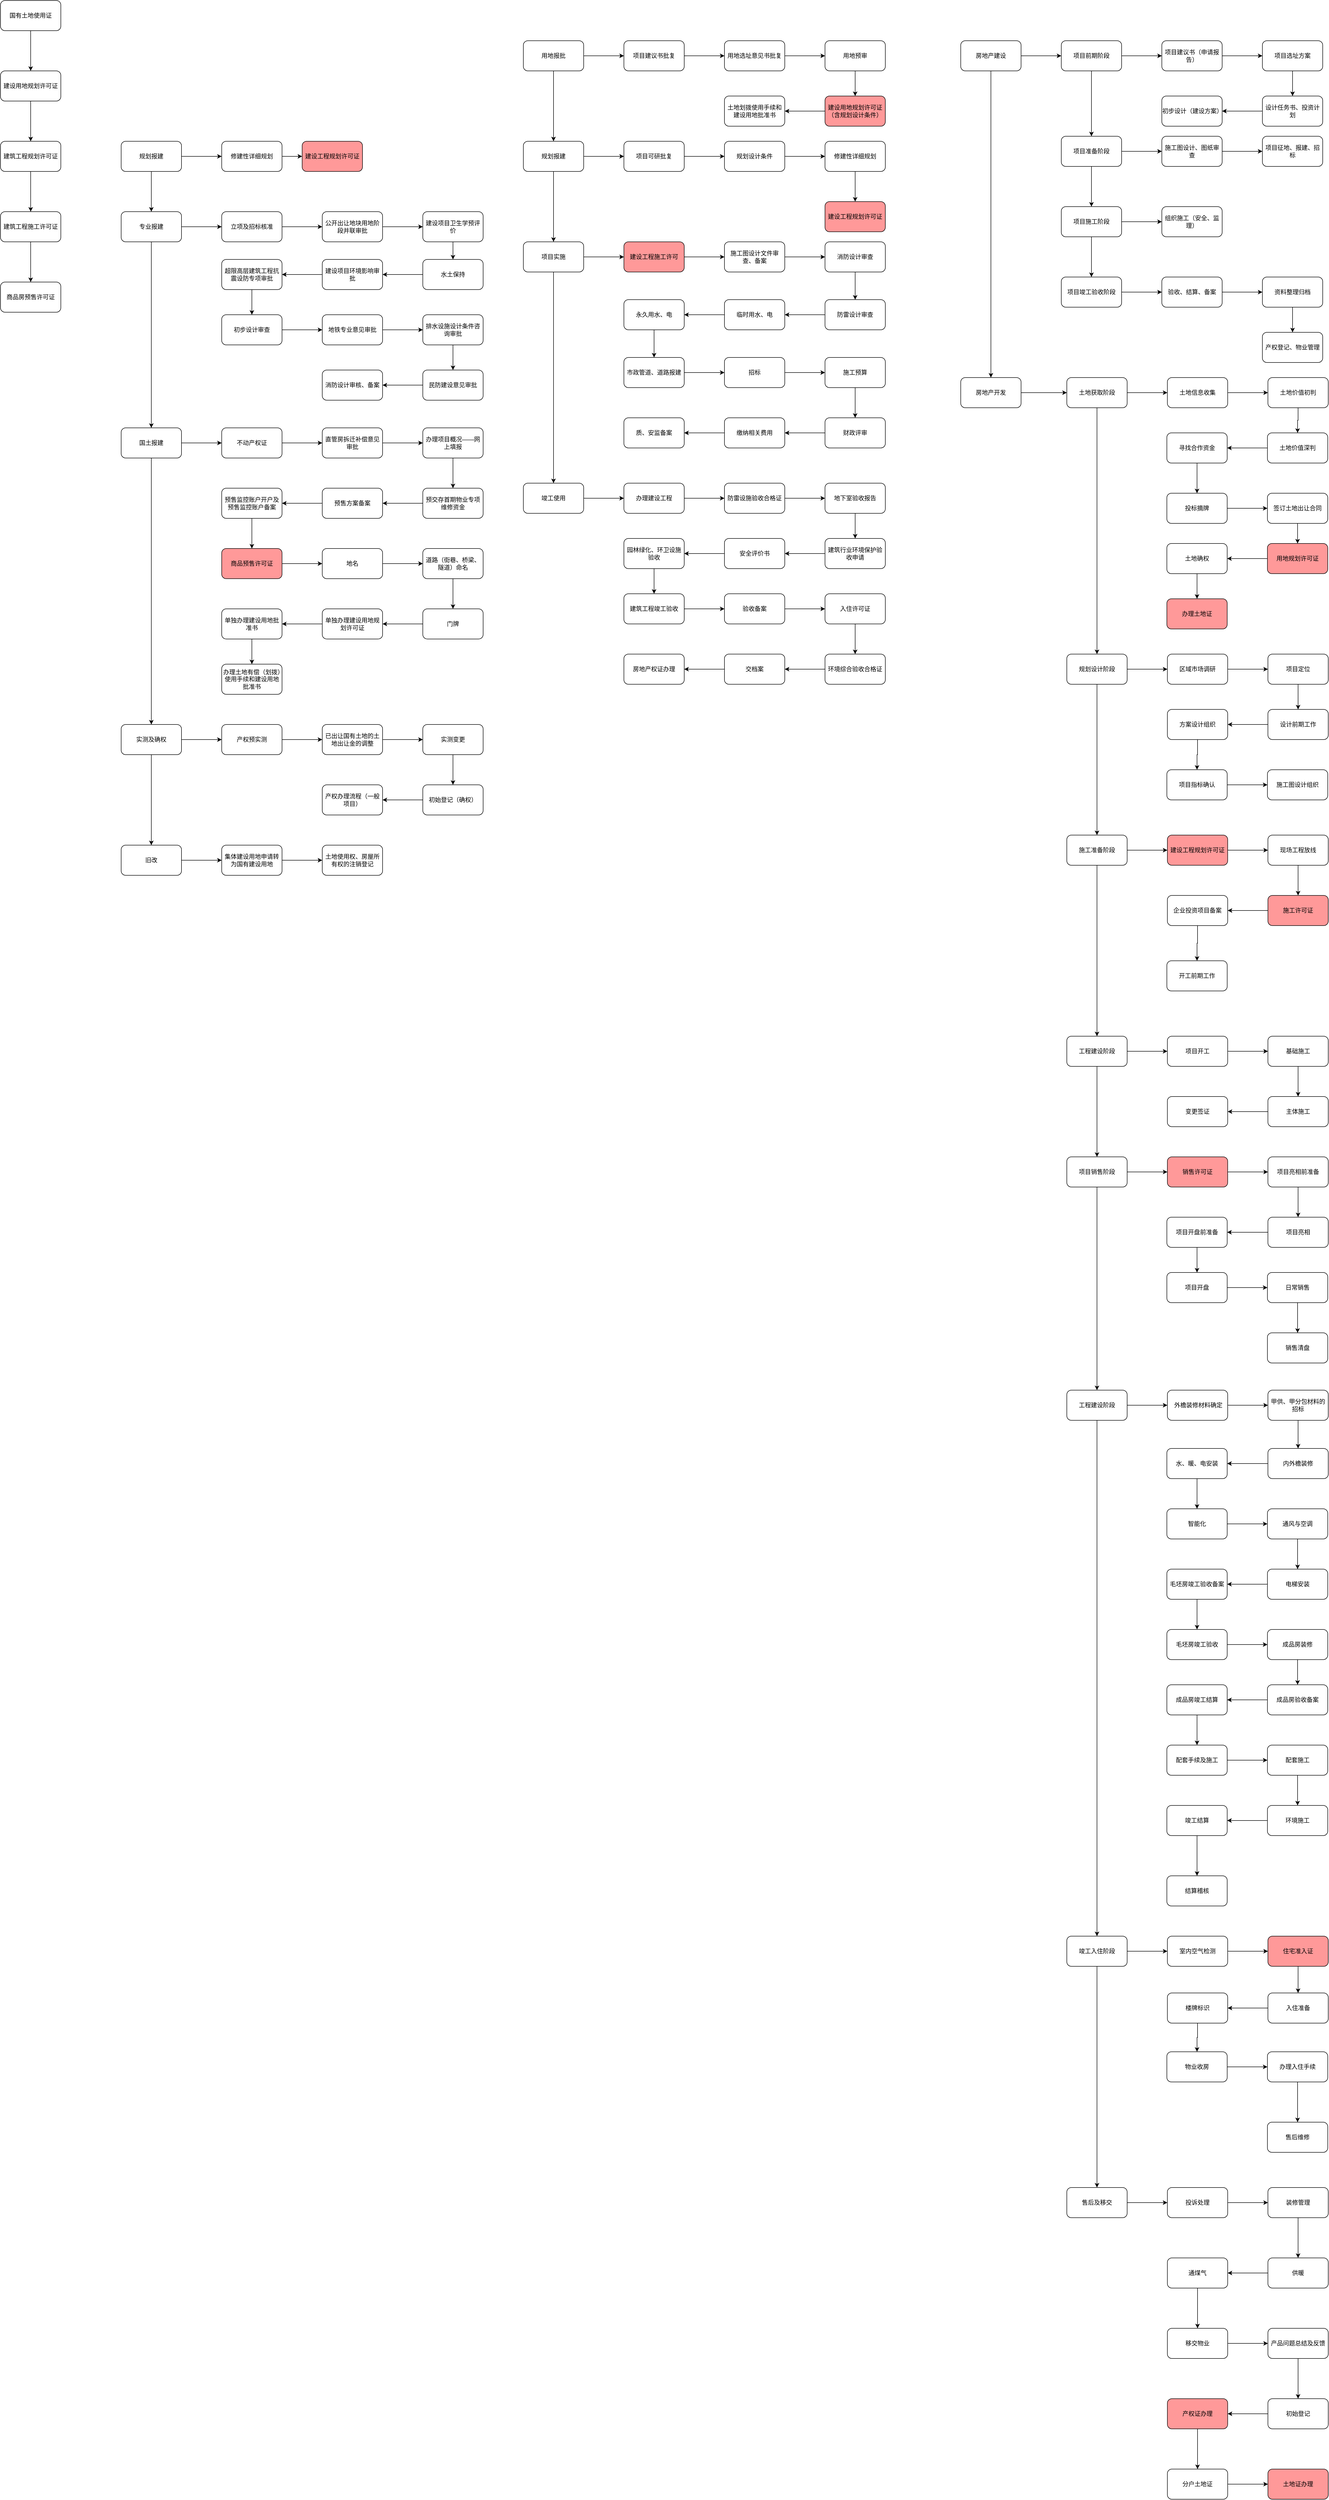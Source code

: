 <mxfile version="15.9.6" type="github">
  <diagram id="O_8Gef8bSsG3YyjCZVvP" name="Page-1">
    <mxGraphModel dx="2576" dy="1971" grid="1" gridSize="10" guides="1" tooltips="1" connect="1" arrows="1" fold="1" page="1" pageScale="1" pageWidth="827" pageHeight="1169" math="0" shadow="0">
      <root>
        <mxCell id="0" />
        <mxCell id="1" parent="0" />
        <mxCell id="GTG6F6J4O82Cw8e9boyh-1" value="" style="edgeStyle=orthogonalEdgeStyle;rounded=0;orthogonalLoop=1;jettySize=auto;html=1;" edge="1" parent="1" source="GTG6F6J4O82Cw8e9boyh-3" target="GTG6F6J4O82Cw8e9boyh-5">
          <mxGeometry relative="1" as="geometry" />
        </mxCell>
        <mxCell id="GTG6F6J4O82Cw8e9boyh-2" value="" style="edgeStyle=orthogonalEdgeStyle;rounded=0;orthogonalLoop=1;jettySize=auto;html=1;" edge="1" parent="1" source="GTG6F6J4O82Cw8e9boyh-3" target="GTG6F6J4O82Cw8e9boyh-9">
          <mxGeometry relative="1" as="geometry" />
        </mxCell>
        <mxCell id="GTG6F6J4O82Cw8e9boyh-3" value="规划报建" style="rounded=1;whiteSpace=wrap;html=1;" vertex="1" parent="1">
          <mxGeometry x="-440" y="-760" width="120" height="60" as="geometry" />
        </mxCell>
        <mxCell id="GTG6F6J4O82Cw8e9boyh-4" value="" style="edgeStyle=orthogonalEdgeStyle;rounded=0;orthogonalLoop=1;jettySize=auto;html=1;" edge="1" parent="1" source="GTG6F6J4O82Cw8e9boyh-5" target="GTG6F6J4O82Cw8e9boyh-6">
          <mxGeometry relative="1" as="geometry" />
        </mxCell>
        <mxCell id="GTG6F6J4O82Cw8e9boyh-5" value="修建性详细规划" style="whiteSpace=wrap;html=1;rounded=1;" vertex="1" parent="1">
          <mxGeometry x="-240" y="-760" width="120" height="60" as="geometry" />
        </mxCell>
        <mxCell id="GTG6F6J4O82Cw8e9boyh-6" value="建设工程规划许可证" style="whiteSpace=wrap;html=1;rounded=1;fillColor=#FF9999;" vertex="1" parent="1">
          <mxGeometry x="-80" y="-760" width="120" height="60" as="geometry" />
        </mxCell>
        <mxCell id="GTG6F6J4O82Cw8e9boyh-7" value="" style="edgeStyle=orthogonalEdgeStyle;rounded=0;orthogonalLoop=1;jettySize=auto;html=1;" edge="1" parent="1" source="GTG6F6J4O82Cw8e9boyh-9" target="GTG6F6J4O82Cw8e9boyh-12">
          <mxGeometry relative="1" as="geometry" />
        </mxCell>
        <mxCell id="GTG6F6J4O82Cw8e9boyh-8" value="" style="edgeStyle=orthogonalEdgeStyle;rounded=0;orthogonalLoop=1;jettySize=auto;html=1;" edge="1" parent="1" source="GTG6F6J4O82Cw8e9boyh-9" target="GTG6F6J4O82Cw8e9boyh-14">
          <mxGeometry relative="1" as="geometry" />
        </mxCell>
        <mxCell id="GTG6F6J4O82Cw8e9boyh-9" value="专业报建" style="whiteSpace=wrap;html=1;rounded=1;" vertex="1" parent="1">
          <mxGeometry x="-440" y="-620" width="120" height="60" as="geometry" />
        </mxCell>
        <mxCell id="GTG6F6J4O82Cw8e9boyh-10" value="" style="edgeStyle=orthogonalEdgeStyle;rounded=0;orthogonalLoop=1;jettySize=auto;html=1;" edge="1" parent="1" source="GTG6F6J4O82Cw8e9boyh-12" target="GTG6F6J4O82Cw8e9boyh-35">
          <mxGeometry relative="1" as="geometry" />
        </mxCell>
        <mxCell id="GTG6F6J4O82Cw8e9boyh-11" value="" style="edgeStyle=orthogonalEdgeStyle;rounded=0;orthogonalLoop=1;jettySize=auto;html=1;" edge="1" parent="1" source="GTG6F6J4O82Cw8e9boyh-12" target="GTG6F6J4O82Cw8e9boyh-61">
          <mxGeometry relative="1" as="geometry" />
        </mxCell>
        <mxCell id="GTG6F6J4O82Cw8e9boyh-12" value="国土报建" style="whiteSpace=wrap;html=1;rounded=1;" vertex="1" parent="1">
          <mxGeometry x="-440" y="-190" width="120" height="60" as="geometry" />
        </mxCell>
        <mxCell id="GTG6F6J4O82Cw8e9boyh-13" value="" style="edgeStyle=orthogonalEdgeStyle;rounded=0;orthogonalLoop=1;jettySize=auto;html=1;" edge="1" parent="1" source="GTG6F6J4O82Cw8e9boyh-14" target="GTG6F6J4O82Cw8e9boyh-16">
          <mxGeometry relative="1" as="geometry" />
        </mxCell>
        <mxCell id="GTG6F6J4O82Cw8e9boyh-14" value="立项及招标核准" style="whiteSpace=wrap;html=1;rounded=1;" vertex="1" parent="1">
          <mxGeometry x="-240" y="-620" width="120" height="60" as="geometry" />
        </mxCell>
        <mxCell id="GTG6F6J4O82Cw8e9boyh-15" value="" style="edgeStyle=orthogonalEdgeStyle;rounded=0;orthogonalLoop=1;jettySize=auto;html=1;" edge="1" parent="1" source="GTG6F6J4O82Cw8e9boyh-16" target="GTG6F6J4O82Cw8e9boyh-18">
          <mxGeometry relative="1" as="geometry" />
        </mxCell>
        <mxCell id="GTG6F6J4O82Cw8e9boyh-16" value="公开出让地块用地阶段并联审批" style="whiteSpace=wrap;html=1;rounded=1;" vertex="1" parent="1">
          <mxGeometry x="-40" y="-620" width="120" height="60" as="geometry" />
        </mxCell>
        <mxCell id="GTG6F6J4O82Cw8e9boyh-17" value="" style="edgeStyle=orthogonalEdgeStyle;rounded=0;orthogonalLoop=1;jettySize=auto;html=1;" edge="1" parent="1" source="GTG6F6J4O82Cw8e9boyh-18" target="GTG6F6J4O82Cw8e9boyh-20">
          <mxGeometry relative="1" as="geometry" />
        </mxCell>
        <mxCell id="GTG6F6J4O82Cw8e9boyh-18" value="建设项目卫生学预评价" style="whiteSpace=wrap;html=1;rounded=1;" vertex="1" parent="1">
          <mxGeometry x="160" y="-620" width="120" height="60" as="geometry" />
        </mxCell>
        <mxCell id="GTG6F6J4O82Cw8e9boyh-19" value="" style="edgeStyle=orthogonalEdgeStyle;rounded=0;orthogonalLoop=1;jettySize=auto;html=1;" edge="1" parent="1" source="GTG6F6J4O82Cw8e9boyh-20" target="GTG6F6J4O82Cw8e9boyh-22">
          <mxGeometry relative="1" as="geometry" />
        </mxCell>
        <mxCell id="GTG6F6J4O82Cw8e9boyh-20" value="水土保持" style="whiteSpace=wrap;html=1;rounded=1;" vertex="1" parent="1">
          <mxGeometry x="160" y="-525" width="120" height="60" as="geometry" />
        </mxCell>
        <mxCell id="GTG6F6J4O82Cw8e9boyh-21" value="" style="edgeStyle=orthogonalEdgeStyle;rounded=0;orthogonalLoop=1;jettySize=auto;html=1;" edge="1" parent="1" source="GTG6F6J4O82Cw8e9boyh-22" target="GTG6F6J4O82Cw8e9boyh-24">
          <mxGeometry relative="1" as="geometry" />
        </mxCell>
        <mxCell id="GTG6F6J4O82Cw8e9boyh-22" value="建设项目环境影响审批" style="whiteSpace=wrap;html=1;rounded=1;" vertex="1" parent="1">
          <mxGeometry x="-40" y="-525" width="120" height="60" as="geometry" />
        </mxCell>
        <mxCell id="GTG6F6J4O82Cw8e9boyh-23" value="" style="edgeStyle=orthogonalEdgeStyle;rounded=0;orthogonalLoop=1;jettySize=auto;html=1;" edge="1" parent="1" source="GTG6F6J4O82Cw8e9boyh-24" target="GTG6F6J4O82Cw8e9boyh-26">
          <mxGeometry relative="1" as="geometry" />
        </mxCell>
        <mxCell id="GTG6F6J4O82Cw8e9boyh-24" value="超限高层建筑工程抗震设防专项审批" style="whiteSpace=wrap;html=1;rounded=1;" vertex="1" parent="1">
          <mxGeometry x="-240" y="-525" width="120" height="60" as="geometry" />
        </mxCell>
        <mxCell id="GTG6F6J4O82Cw8e9boyh-25" value="" style="edgeStyle=orthogonalEdgeStyle;rounded=0;orthogonalLoop=1;jettySize=auto;html=1;" edge="1" parent="1" source="GTG6F6J4O82Cw8e9boyh-26" target="GTG6F6J4O82Cw8e9boyh-28">
          <mxGeometry relative="1" as="geometry" />
        </mxCell>
        <mxCell id="GTG6F6J4O82Cw8e9boyh-26" value="初步设计审查" style="whiteSpace=wrap;html=1;rounded=1;" vertex="1" parent="1">
          <mxGeometry x="-240" y="-415" width="120" height="60" as="geometry" />
        </mxCell>
        <mxCell id="GTG6F6J4O82Cw8e9boyh-27" value="" style="edgeStyle=orthogonalEdgeStyle;rounded=0;orthogonalLoop=1;jettySize=auto;html=1;" edge="1" parent="1" source="GTG6F6J4O82Cw8e9boyh-28" target="GTG6F6J4O82Cw8e9boyh-30">
          <mxGeometry relative="1" as="geometry" />
        </mxCell>
        <mxCell id="GTG6F6J4O82Cw8e9boyh-28" value="地铁专业意见审批" style="whiteSpace=wrap;html=1;rounded=1;" vertex="1" parent="1">
          <mxGeometry x="-40" y="-415" width="120" height="60" as="geometry" />
        </mxCell>
        <mxCell id="GTG6F6J4O82Cw8e9boyh-29" value="" style="edgeStyle=orthogonalEdgeStyle;rounded=0;orthogonalLoop=1;jettySize=auto;html=1;" edge="1" parent="1" source="GTG6F6J4O82Cw8e9boyh-30" target="GTG6F6J4O82Cw8e9boyh-32">
          <mxGeometry relative="1" as="geometry" />
        </mxCell>
        <mxCell id="GTG6F6J4O82Cw8e9boyh-30" value="排水设施设计条件咨询审批" style="whiteSpace=wrap;html=1;rounded=1;" vertex="1" parent="1">
          <mxGeometry x="160" y="-415" width="120" height="60" as="geometry" />
        </mxCell>
        <mxCell id="GTG6F6J4O82Cw8e9boyh-31" value="" style="edgeStyle=orthogonalEdgeStyle;rounded=0;orthogonalLoop=1;jettySize=auto;html=1;" edge="1" parent="1" source="GTG6F6J4O82Cw8e9boyh-32" target="GTG6F6J4O82Cw8e9boyh-33">
          <mxGeometry relative="1" as="geometry" />
        </mxCell>
        <mxCell id="GTG6F6J4O82Cw8e9boyh-32" value="民防建设意见审批" style="whiteSpace=wrap;html=1;rounded=1;" vertex="1" parent="1">
          <mxGeometry x="160" y="-305" width="120" height="60" as="geometry" />
        </mxCell>
        <mxCell id="GTG6F6J4O82Cw8e9boyh-33" value="消防设计审核、备案" style="whiteSpace=wrap;html=1;rounded=1;" vertex="1" parent="1">
          <mxGeometry x="-40" y="-305" width="120" height="60" as="geometry" />
        </mxCell>
        <mxCell id="GTG6F6J4O82Cw8e9boyh-34" value="" style="edgeStyle=orthogonalEdgeStyle;rounded=0;orthogonalLoop=1;jettySize=auto;html=1;" edge="1" parent="1" source="GTG6F6J4O82Cw8e9boyh-35" target="GTG6F6J4O82Cw8e9boyh-37">
          <mxGeometry relative="1" as="geometry" />
        </mxCell>
        <mxCell id="GTG6F6J4O82Cw8e9boyh-35" value="不动产权证" style="whiteSpace=wrap;html=1;rounded=1;" vertex="1" parent="1">
          <mxGeometry x="-240" y="-190" width="120" height="60" as="geometry" />
        </mxCell>
        <mxCell id="GTG6F6J4O82Cw8e9boyh-36" value="" style="edgeStyle=orthogonalEdgeStyle;rounded=0;orthogonalLoop=1;jettySize=auto;html=1;" edge="1" parent="1" source="GTG6F6J4O82Cw8e9boyh-37" target="GTG6F6J4O82Cw8e9boyh-39">
          <mxGeometry relative="1" as="geometry" />
        </mxCell>
        <mxCell id="GTG6F6J4O82Cw8e9boyh-37" value="直管房拆迁补偿意见审批" style="whiteSpace=wrap;html=1;rounded=1;" vertex="1" parent="1">
          <mxGeometry x="-40" y="-190" width="120" height="60" as="geometry" />
        </mxCell>
        <mxCell id="GTG6F6J4O82Cw8e9boyh-38" value="" style="edgeStyle=orthogonalEdgeStyle;rounded=0;orthogonalLoop=1;jettySize=auto;html=1;" edge="1" parent="1" source="GTG6F6J4O82Cw8e9boyh-39" target="GTG6F6J4O82Cw8e9boyh-41">
          <mxGeometry relative="1" as="geometry" />
        </mxCell>
        <mxCell id="GTG6F6J4O82Cw8e9boyh-39" value="办理项目概况——网上填报" style="whiteSpace=wrap;html=1;rounded=1;" vertex="1" parent="1">
          <mxGeometry x="160" y="-190" width="120" height="60" as="geometry" />
        </mxCell>
        <mxCell id="GTG6F6J4O82Cw8e9boyh-40" value="" style="edgeStyle=orthogonalEdgeStyle;rounded=0;orthogonalLoop=1;jettySize=auto;html=1;" edge="1" parent="1" source="GTG6F6J4O82Cw8e9boyh-41" target="GTG6F6J4O82Cw8e9boyh-43">
          <mxGeometry relative="1" as="geometry" />
        </mxCell>
        <mxCell id="GTG6F6J4O82Cw8e9boyh-41" value="预交存首期物业专项维修资金" style="whiteSpace=wrap;html=1;rounded=1;" vertex="1" parent="1">
          <mxGeometry x="160" y="-70" width="120" height="60" as="geometry" />
        </mxCell>
        <mxCell id="GTG6F6J4O82Cw8e9boyh-42" value="" style="edgeStyle=orthogonalEdgeStyle;rounded=0;orthogonalLoop=1;jettySize=auto;html=1;" edge="1" parent="1" source="GTG6F6J4O82Cw8e9boyh-43" target="GTG6F6J4O82Cw8e9boyh-45">
          <mxGeometry relative="1" as="geometry" />
        </mxCell>
        <mxCell id="GTG6F6J4O82Cw8e9boyh-43" value="预售方案备案" style="whiteSpace=wrap;html=1;rounded=1;" vertex="1" parent="1">
          <mxGeometry x="-40" y="-70" width="120" height="60" as="geometry" />
        </mxCell>
        <mxCell id="GTG6F6J4O82Cw8e9boyh-44" value="" style="edgeStyle=orthogonalEdgeStyle;rounded=0;orthogonalLoop=1;jettySize=auto;html=1;" edge="1" parent="1" source="GTG6F6J4O82Cw8e9boyh-45" target="GTG6F6J4O82Cw8e9boyh-47">
          <mxGeometry relative="1" as="geometry" />
        </mxCell>
        <mxCell id="GTG6F6J4O82Cw8e9boyh-45" value="预售监控账户开户及预售监控账户备案" style="whiteSpace=wrap;html=1;rounded=1;" vertex="1" parent="1">
          <mxGeometry x="-240" y="-70" width="120" height="60" as="geometry" />
        </mxCell>
        <mxCell id="GTG6F6J4O82Cw8e9boyh-46" value="" style="edgeStyle=orthogonalEdgeStyle;rounded=0;orthogonalLoop=1;jettySize=auto;html=1;" edge="1" parent="1" source="GTG6F6J4O82Cw8e9boyh-47" target="GTG6F6J4O82Cw8e9boyh-49">
          <mxGeometry relative="1" as="geometry" />
        </mxCell>
        <mxCell id="GTG6F6J4O82Cw8e9boyh-47" value="商品预售许可证" style="whiteSpace=wrap;html=1;rounded=1;fillColor=#FF9999;" vertex="1" parent="1">
          <mxGeometry x="-240" y="50" width="120" height="60" as="geometry" />
        </mxCell>
        <mxCell id="GTG6F6J4O82Cw8e9boyh-48" value="" style="edgeStyle=orthogonalEdgeStyle;rounded=0;orthogonalLoop=1;jettySize=auto;html=1;" edge="1" parent="1" source="GTG6F6J4O82Cw8e9boyh-49" target="GTG6F6J4O82Cw8e9boyh-51">
          <mxGeometry relative="1" as="geometry" />
        </mxCell>
        <mxCell id="GTG6F6J4O82Cw8e9boyh-49" value="地名" style="whiteSpace=wrap;html=1;rounded=1;" vertex="1" parent="1">
          <mxGeometry x="-40" y="50" width="120" height="60" as="geometry" />
        </mxCell>
        <mxCell id="GTG6F6J4O82Cw8e9boyh-50" value="" style="edgeStyle=orthogonalEdgeStyle;rounded=0;orthogonalLoop=1;jettySize=auto;html=1;" edge="1" parent="1" source="GTG6F6J4O82Cw8e9boyh-51" target="GTG6F6J4O82Cw8e9boyh-53">
          <mxGeometry relative="1" as="geometry" />
        </mxCell>
        <mxCell id="GTG6F6J4O82Cw8e9boyh-51" value="道路（街巷、桥梁、隧道）命名" style="whiteSpace=wrap;html=1;rounded=1;" vertex="1" parent="1">
          <mxGeometry x="160" y="50" width="120" height="60" as="geometry" />
        </mxCell>
        <mxCell id="GTG6F6J4O82Cw8e9boyh-52" value="" style="edgeStyle=orthogonalEdgeStyle;rounded=0;orthogonalLoop=1;jettySize=auto;html=1;" edge="1" parent="1" source="GTG6F6J4O82Cw8e9boyh-53" target="GTG6F6J4O82Cw8e9boyh-55">
          <mxGeometry relative="1" as="geometry" />
        </mxCell>
        <mxCell id="GTG6F6J4O82Cw8e9boyh-53" value="门牌" style="whiteSpace=wrap;html=1;rounded=1;" vertex="1" parent="1">
          <mxGeometry x="160" y="170" width="120" height="60" as="geometry" />
        </mxCell>
        <mxCell id="GTG6F6J4O82Cw8e9boyh-54" value="" style="edgeStyle=orthogonalEdgeStyle;rounded=0;orthogonalLoop=1;jettySize=auto;html=1;" edge="1" parent="1" source="GTG6F6J4O82Cw8e9boyh-55" target="GTG6F6J4O82Cw8e9boyh-57">
          <mxGeometry relative="1" as="geometry" />
        </mxCell>
        <mxCell id="GTG6F6J4O82Cw8e9boyh-55" value="单独办理建设用地规划许可证" style="whiteSpace=wrap;html=1;rounded=1;" vertex="1" parent="1">
          <mxGeometry x="-40" y="170" width="120" height="60" as="geometry" />
        </mxCell>
        <mxCell id="GTG6F6J4O82Cw8e9boyh-56" value="" style="edgeStyle=orthogonalEdgeStyle;rounded=0;orthogonalLoop=1;jettySize=auto;html=1;" edge="1" parent="1" source="GTG6F6J4O82Cw8e9boyh-57" target="GTG6F6J4O82Cw8e9boyh-58">
          <mxGeometry relative="1" as="geometry" />
        </mxCell>
        <mxCell id="GTG6F6J4O82Cw8e9boyh-57" value="单独办理建设用地批准书" style="whiteSpace=wrap;html=1;rounded=1;" vertex="1" parent="1">
          <mxGeometry x="-240" y="170" width="120" height="60" as="geometry" />
        </mxCell>
        <mxCell id="GTG6F6J4O82Cw8e9boyh-58" value="办理土地有偿（划拨）使用手续和建设用地批准书" style="whiteSpace=wrap;html=1;rounded=1;" vertex="1" parent="1">
          <mxGeometry x="-240" y="280" width="120" height="60" as="geometry" />
        </mxCell>
        <mxCell id="GTG6F6J4O82Cw8e9boyh-59" value="" style="edgeStyle=orthogonalEdgeStyle;rounded=0;orthogonalLoop=1;jettySize=auto;html=1;" edge="1" parent="1" source="GTG6F6J4O82Cw8e9boyh-61" target="GTG6F6J4O82Cw8e9boyh-63">
          <mxGeometry relative="1" as="geometry" />
        </mxCell>
        <mxCell id="GTG6F6J4O82Cw8e9boyh-60" value="" style="edgeStyle=orthogonalEdgeStyle;rounded=0;orthogonalLoop=1;jettySize=auto;html=1;" edge="1" parent="1" source="GTG6F6J4O82Cw8e9boyh-61" target="GTG6F6J4O82Cw8e9boyh-72">
          <mxGeometry relative="1" as="geometry" />
        </mxCell>
        <mxCell id="GTG6F6J4O82Cw8e9boyh-61" value="实测及确权" style="whiteSpace=wrap;html=1;rounded=1;" vertex="1" parent="1">
          <mxGeometry x="-440" y="400" width="120" height="60" as="geometry" />
        </mxCell>
        <mxCell id="GTG6F6J4O82Cw8e9boyh-62" value="" style="edgeStyle=orthogonalEdgeStyle;rounded=0;orthogonalLoop=1;jettySize=auto;html=1;" edge="1" parent="1" source="GTG6F6J4O82Cw8e9boyh-63" target="GTG6F6J4O82Cw8e9boyh-65">
          <mxGeometry relative="1" as="geometry" />
        </mxCell>
        <mxCell id="GTG6F6J4O82Cw8e9boyh-63" value="产权预实测" style="whiteSpace=wrap;html=1;rounded=1;" vertex="1" parent="1">
          <mxGeometry x="-240" y="400" width="120" height="60" as="geometry" />
        </mxCell>
        <mxCell id="GTG6F6J4O82Cw8e9boyh-64" value="" style="edgeStyle=orthogonalEdgeStyle;rounded=0;orthogonalLoop=1;jettySize=auto;html=1;" edge="1" parent="1" source="GTG6F6J4O82Cw8e9boyh-65" target="GTG6F6J4O82Cw8e9boyh-67">
          <mxGeometry relative="1" as="geometry" />
        </mxCell>
        <mxCell id="GTG6F6J4O82Cw8e9boyh-65" value="已出让国有土地的土地出让金的调整" style="whiteSpace=wrap;html=1;rounded=1;" vertex="1" parent="1">
          <mxGeometry x="-40" y="400" width="120" height="60" as="geometry" />
        </mxCell>
        <mxCell id="GTG6F6J4O82Cw8e9boyh-66" value="" style="edgeStyle=orthogonalEdgeStyle;rounded=0;orthogonalLoop=1;jettySize=auto;html=1;" edge="1" parent="1" source="GTG6F6J4O82Cw8e9boyh-67" target="GTG6F6J4O82Cw8e9boyh-69">
          <mxGeometry relative="1" as="geometry" />
        </mxCell>
        <mxCell id="GTG6F6J4O82Cw8e9boyh-67" value="实测变更" style="whiteSpace=wrap;html=1;rounded=1;" vertex="1" parent="1">
          <mxGeometry x="160" y="400" width="120" height="60" as="geometry" />
        </mxCell>
        <mxCell id="GTG6F6J4O82Cw8e9boyh-68" value="" style="edgeStyle=orthogonalEdgeStyle;rounded=0;orthogonalLoop=1;jettySize=auto;html=1;" edge="1" parent="1" source="GTG6F6J4O82Cw8e9boyh-69" target="GTG6F6J4O82Cw8e9boyh-70">
          <mxGeometry relative="1" as="geometry" />
        </mxCell>
        <mxCell id="GTG6F6J4O82Cw8e9boyh-69" value="初始登记（确权）" style="whiteSpace=wrap;html=1;rounded=1;" vertex="1" parent="1">
          <mxGeometry x="160" y="520" width="120" height="60" as="geometry" />
        </mxCell>
        <mxCell id="GTG6F6J4O82Cw8e9boyh-70" value="产权办理流程（一般项目）" style="whiteSpace=wrap;html=1;rounded=1;" vertex="1" parent="1">
          <mxGeometry x="-40" y="520" width="120" height="60" as="geometry" />
        </mxCell>
        <mxCell id="GTG6F6J4O82Cw8e9boyh-71" value="" style="edgeStyle=orthogonalEdgeStyle;rounded=0;orthogonalLoop=1;jettySize=auto;html=1;" edge="1" parent="1" source="GTG6F6J4O82Cw8e9boyh-72" target="GTG6F6J4O82Cw8e9boyh-74">
          <mxGeometry relative="1" as="geometry" />
        </mxCell>
        <mxCell id="GTG6F6J4O82Cw8e9boyh-72" value="旧改" style="whiteSpace=wrap;html=1;rounded=1;" vertex="1" parent="1">
          <mxGeometry x="-440" y="640" width="120" height="60" as="geometry" />
        </mxCell>
        <mxCell id="GTG6F6J4O82Cw8e9boyh-73" value="" style="edgeStyle=orthogonalEdgeStyle;rounded=0;orthogonalLoop=1;jettySize=auto;html=1;" edge="1" parent="1" source="GTG6F6J4O82Cw8e9boyh-74" target="GTG6F6J4O82Cw8e9boyh-75">
          <mxGeometry relative="1" as="geometry" />
        </mxCell>
        <mxCell id="GTG6F6J4O82Cw8e9boyh-74" value="集体建设用地申请转为国有建设用地" style="whiteSpace=wrap;html=1;rounded=1;" vertex="1" parent="1">
          <mxGeometry x="-240" y="640" width="120" height="60" as="geometry" />
        </mxCell>
        <mxCell id="GTG6F6J4O82Cw8e9boyh-75" value="土地使用权、房屋所有权的注销登记" style="whiteSpace=wrap;html=1;rounded=1;" vertex="1" parent="1">
          <mxGeometry x="-40" y="640" width="120" height="60" as="geometry" />
        </mxCell>
        <mxCell id="GTG6F6J4O82Cw8e9boyh-78" value="" style="edgeStyle=orthogonalEdgeStyle;rounded=0;orthogonalLoop=1;jettySize=auto;html=1;" edge="1" parent="1" source="GTG6F6J4O82Cw8e9boyh-76" target="GTG6F6J4O82Cw8e9boyh-77">
          <mxGeometry relative="1" as="geometry" />
        </mxCell>
        <mxCell id="GTG6F6J4O82Cw8e9boyh-76" value="国有土地使用证" style="rounded=1;whiteSpace=wrap;html=1;" vertex="1" parent="1">
          <mxGeometry x="-680" y="-1040" width="120" height="60" as="geometry" />
        </mxCell>
        <mxCell id="GTG6F6J4O82Cw8e9boyh-80" value="" style="edgeStyle=orthogonalEdgeStyle;rounded=0;orthogonalLoop=1;jettySize=auto;html=1;" edge="1" parent="1" source="GTG6F6J4O82Cw8e9boyh-77" target="GTG6F6J4O82Cw8e9boyh-79">
          <mxGeometry relative="1" as="geometry" />
        </mxCell>
        <mxCell id="GTG6F6J4O82Cw8e9boyh-77" value="建设用地规划许可证" style="whiteSpace=wrap;html=1;rounded=1;" vertex="1" parent="1">
          <mxGeometry x="-680" y="-900" width="120" height="60" as="geometry" />
        </mxCell>
        <mxCell id="GTG6F6J4O82Cw8e9boyh-82" value="" style="edgeStyle=orthogonalEdgeStyle;rounded=0;orthogonalLoop=1;jettySize=auto;html=1;" edge="1" parent="1" source="GTG6F6J4O82Cw8e9boyh-79" target="GTG6F6J4O82Cw8e9boyh-81">
          <mxGeometry relative="1" as="geometry" />
        </mxCell>
        <mxCell id="GTG6F6J4O82Cw8e9boyh-79" value="建筑工程规划许可证" style="whiteSpace=wrap;html=1;rounded=1;" vertex="1" parent="1">
          <mxGeometry x="-680" y="-760" width="120" height="60" as="geometry" />
        </mxCell>
        <mxCell id="GTG6F6J4O82Cw8e9boyh-84" value="" style="edgeStyle=orthogonalEdgeStyle;rounded=0;orthogonalLoop=1;jettySize=auto;html=1;" edge="1" parent="1" source="GTG6F6J4O82Cw8e9boyh-81" target="GTG6F6J4O82Cw8e9boyh-83">
          <mxGeometry relative="1" as="geometry" />
        </mxCell>
        <mxCell id="GTG6F6J4O82Cw8e9boyh-81" value="建筑工程施工许可证" style="whiteSpace=wrap;html=1;rounded=1;" vertex="1" parent="1">
          <mxGeometry x="-680" y="-620" width="120" height="60" as="geometry" />
        </mxCell>
        <mxCell id="GTG6F6J4O82Cw8e9boyh-83" value="商品房预售许可证" style="whiteSpace=wrap;html=1;rounded=1;" vertex="1" parent="1">
          <mxGeometry x="-680" y="-480" width="120" height="60" as="geometry" />
        </mxCell>
        <mxCell id="GTG6F6J4O82Cw8e9boyh-87" value="" style="edgeStyle=orthogonalEdgeStyle;rounded=0;orthogonalLoop=1;jettySize=auto;html=1;" edge="1" parent="1" source="GTG6F6J4O82Cw8e9boyh-85" target="GTG6F6J4O82Cw8e9boyh-86">
          <mxGeometry relative="1" as="geometry" />
        </mxCell>
        <mxCell id="GTG6F6J4O82Cw8e9boyh-97" value="" style="edgeStyle=orthogonalEdgeStyle;rounded=0;orthogonalLoop=1;jettySize=auto;html=1;" edge="1" parent="1" source="GTG6F6J4O82Cw8e9boyh-85" target="GTG6F6J4O82Cw8e9boyh-96">
          <mxGeometry relative="1" as="geometry" />
        </mxCell>
        <mxCell id="GTG6F6J4O82Cw8e9boyh-85" value="用地报批" style="rounded=1;whiteSpace=wrap;html=1;" vertex="1" parent="1">
          <mxGeometry x="360" y="-960" width="120" height="60" as="geometry" />
        </mxCell>
        <mxCell id="GTG6F6J4O82Cw8e9boyh-89" value="" style="edgeStyle=orthogonalEdgeStyle;rounded=0;orthogonalLoop=1;jettySize=auto;html=1;" edge="1" parent="1" source="GTG6F6J4O82Cw8e9boyh-86" target="GTG6F6J4O82Cw8e9boyh-88">
          <mxGeometry relative="1" as="geometry" />
        </mxCell>
        <mxCell id="GTG6F6J4O82Cw8e9boyh-86" value="项目建议书批复" style="whiteSpace=wrap;html=1;rounded=1;" vertex="1" parent="1">
          <mxGeometry x="560" y="-960" width="120" height="60" as="geometry" />
        </mxCell>
        <mxCell id="GTG6F6J4O82Cw8e9boyh-91" value="" style="edgeStyle=orthogonalEdgeStyle;rounded=0;orthogonalLoop=1;jettySize=auto;html=1;" edge="1" parent="1" source="GTG6F6J4O82Cw8e9boyh-88" target="GTG6F6J4O82Cw8e9boyh-90">
          <mxGeometry relative="1" as="geometry" />
        </mxCell>
        <mxCell id="GTG6F6J4O82Cw8e9boyh-88" value="用地选址意见书批复" style="whiteSpace=wrap;html=1;rounded=1;" vertex="1" parent="1">
          <mxGeometry x="760" y="-960" width="120" height="60" as="geometry" />
        </mxCell>
        <mxCell id="GTG6F6J4O82Cw8e9boyh-93" value="" style="edgeStyle=orthogonalEdgeStyle;rounded=0;orthogonalLoop=1;jettySize=auto;html=1;" edge="1" parent="1" source="GTG6F6J4O82Cw8e9boyh-90" target="GTG6F6J4O82Cw8e9boyh-92">
          <mxGeometry relative="1" as="geometry" />
        </mxCell>
        <mxCell id="GTG6F6J4O82Cw8e9boyh-90" value="用地预审" style="whiteSpace=wrap;html=1;rounded=1;" vertex="1" parent="1">
          <mxGeometry x="960" y="-960" width="120" height="60" as="geometry" />
        </mxCell>
        <mxCell id="GTG6F6J4O82Cw8e9boyh-95" value="" style="edgeStyle=orthogonalEdgeStyle;rounded=0;orthogonalLoop=1;jettySize=auto;html=1;" edge="1" parent="1" source="GTG6F6J4O82Cw8e9boyh-92" target="GTG6F6J4O82Cw8e9boyh-94">
          <mxGeometry relative="1" as="geometry" />
        </mxCell>
        <mxCell id="GTG6F6J4O82Cw8e9boyh-92" value="建设用地规划许可证（含规划设计条件）" style="whiteSpace=wrap;html=1;rounded=1;fillColor=#FF9999;" vertex="1" parent="1">
          <mxGeometry x="960" y="-850" width="120" height="60" as="geometry" />
        </mxCell>
        <mxCell id="GTG6F6J4O82Cw8e9boyh-94" value="土地划拨使用手续和建设用地批准书" style="whiteSpace=wrap;html=1;rounded=1;" vertex="1" parent="1">
          <mxGeometry x="760" y="-850" width="120" height="60" as="geometry" />
        </mxCell>
        <mxCell id="GTG6F6J4O82Cw8e9boyh-99" value="" style="edgeStyle=orthogonalEdgeStyle;rounded=0;orthogonalLoop=1;jettySize=auto;html=1;" edge="1" parent="1" source="GTG6F6J4O82Cw8e9boyh-96" target="GTG6F6J4O82Cw8e9boyh-98">
          <mxGeometry relative="1" as="geometry" />
        </mxCell>
        <mxCell id="GTG6F6J4O82Cw8e9boyh-109" value="" style="edgeStyle=orthogonalEdgeStyle;rounded=0;orthogonalLoop=1;jettySize=auto;html=1;" edge="1" parent="1" source="GTG6F6J4O82Cw8e9boyh-96" target="GTG6F6J4O82Cw8e9boyh-108">
          <mxGeometry relative="1" as="geometry" />
        </mxCell>
        <mxCell id="GTG6F6J4O82Cw8e9boyh-96" value="规划报建" style="whiteSpace=wrap;html=1;rounded=1;" vertex="1" parent="1">
          <mxGeometry x="360" y="-760" width="120" height="60" as="geometry" />
        </mxCell>
        <mxCell id="GTG6F6J4O82Cw8e9boyh-101" value="" style="edgeStyle=orthogonalEdgeStyle;rounded=0;orthogonalLoop=1;jettySize=auto;html=1;" edge="1" parent="1" source="GTG6F6J4O82Cw8e9boyh-98" target="GTG6F6J4O82Cw8e9boyh-100">
          <mxGeometry relative="1" as="geometry" />
        </mxCell>
        <mxCell id="GTG6F6J4O82Cw8e9boyh-98" value="项目可研批复" style="whiteSpace=wrap;html=1;rounded=1;" vertex="1" parent="1">
          <mxGeometry x="560" y="-760" width="120" height="60" as="geometry" />
        </mxCell>
        <mxCell id="GTG6F6J4O82Cw8e9boyh-103" value="" style="edgeStyle=orthogonalEdgeStyle;rounded=0;orthogonalLoop=1;jettySize=auto;html=1;" edge="1" parent="1" source="GTG6F6J4O82Cw8e9boyh-100" target="GTG6F6J4O82Cw8e9boyh-102">
          <mxGeometry relative="1" as="geometry" />
        </mxCell>
        <mxCell id="GTG6F6J4O82Cw8e9boyh-100" value="规划设计条件" style="whiteSpace=wrap;html=1;rounded=1;" vertex="1" parent="1">
          <mxGeometry x="760" y="-760" width="120" height="60" as="geometry" />
        </mxCell>
        <mxCell id="GTG6F6J4O82Cw8e9boyh-105" value="" style="edgeStyle=orthogonalEdgeStyle;rounded=0;orthogonalLoop=1;jettySize=auto;html=1;" edge="1" parent="1" source="GTG6F6J4O82Cw8e9boyh-102" target="GTG6F6J4O82Cw8e9boyh-104">
          <mxGeometry relative="1" as="geometry" />
        </mxCell>
        <mxCell id="GTG6F6J4O82Cw8e9boyh-102" value="修建性详细规划" style="whiteSpace=wrap;html=1;rounded=1;" vertex="1" parent="1">
          <mxGeometry x="960" y="-760" width="120" height="60" as="geometry" />
        </mxCell>
        <mxCell id="GTG6F6J4O82Cw8e9boyh-104" value="建设工程规划许可证" style="whiteSpace=wrap;html=1;rounded=1;fillColor=#FF9999;" vertex="1" parent="1">
          <mxGeometry x="960" y="-640" width="120" height="60" as="geometry" />
        </mxCell>
        <mxCell id="GTG6F6J4O82Cw8e9boyh-111" value="" style="edgeStyle=orthogonalEdgeStyle;rounded=0;orthogonalLoop=1;jettySize=auto;html=1;" edge="1" parent="1" source="GTG6F6J4O82Cw8e9boyh-108" target="GTG6F6J4O82Cw8e9boyh-110">
          <mxGeometry relative="1" as="geometry" />
        </mxCell>
        <mxCell id="GTG6F6J4O82Cw8e9boyh-135" value="" style="edgeStyle=orthogonalEdgeStyle;rounded=0;orthogonalLoop=1;jettySize=auto;html=1;" edge="1" parent="1" source="GTG6F6J4O82Cw8e9boyh-108" target="GTG6F6J4O82Cw8e9boyh-134">
          <mxGeometry relative="1" as="geometry" />
        </mxCell>
        <mxCell id="GTG6F6J4O82Cw8e9boyh-108" value="项目实施" style="whiteSpace=wrap;html=1;rounded=1;" vertex="1" parent="1">
          <mxGeometry x="360" y="-560" width="120" height="60" as="geometry" />
        </mxCell>
        <mxCell id="GTG6F6J4O82Cw8e9boyh-113" value="" style="edgeStyle=orthogonalEdgeStyle;rounded=0;orthogonalLoop=1;jettySize=auto;html=1;" edge="1" parent="1" source="GTG6F6J4O82Cw8e9boyh-110" target="GTG6F6J4O82Cw8e9boyh-112">
          <mxGeometry relative="1" as="geometry" />
        </mxCell>
        <mxCell id="GTG6F6J4O82Cw8e9boyh-110" value="建设工程施工许可" style="whiteSpace=wrap;html=1;rounded=1;fillColor=#FF9999;" vertex="1" parent="1">
          <mxGeometry x="560" y="-560" width="120" height="60" as="geometry" />
        </mxCell>
        <mxCell id="GTG6F6J4O82Cw8e9boyh-115" value="" style="edgeStyle=orthogonalEdgeStyle;rounded=0;orthogonalLoop=1;jettySize=auto;html=1;" edge="1" parent="1" source="GTG6F6J4O82Cw8e9boyh-112" target="GTG6F6J4O82Cw8e9boyh-114">
          <mxGeometry relative="1" as="geometry" />
        </mxCell>
        <mxCell id="GTG6F6J4O82Cw8e9boyh-112" value="施工图设计文件审查、备案" style="whiteSpace=wrap;html=1;rounded=1;" vertex="1" parent="1">
          <mxGeometry x="760" y="-560" width="120" height="60" as="geometry" />
        </mxCell>
        <mxCell id="GTG6F6J4O82Cw8e9boyh-117" value="" style="edgeStyle=orthogonalEdgeStyle;rounded=0;orthogonalLoop=1;jettySize=auto;html=1;" edge="1" parent="1" source="GTG6F6J4O82Cw8e9boyh-114" target="GTG6F6J4O82Cw8e9boyh-116">
          <mxGeometry relative="1" as="geometry" />
        </mxCell>
        <mxCell id="GTG6F6J4O82Cw8e9boyh-114" value="消防设计审查" style="whiteSpace=wrap;html=1;rounded=1;" vertex="1" parent="1">
          <mxGeometry x="960" y="-560" width="120" height="60" as="geometry" />
        </mxCell>
        <mxCell id="GTG6F6J4O82Cw8e9boyh-119" value="" style="edgeStyle=orthogonalEdgeStyle;rounded=0;orthogonalLoop=1;jettySize=auto;html=1;" edge="1" parent="1" source="GTG6F6J4O82Cw8e9boyh-116" target="GTG6F6J4O82Cw8e9boyh-118">
          <mxGeometry relative="1" as="geometry" />
        </mxCell>
        <mxCell id="GTG6F6J4O82Cw8e9boyh-116" value="防雷设计审查" style="whiteSpace=wrap;html=1;rounded=1;" vertex="1" parent="1">
          <mxGeometry x="960" y="-445" width="120" height="60" as="geometry" />
        </mxCell>
        <mxCell id="GTG6F6J4O82Cw8e9boyh-121" value="" style="edgeStyle=orthogonalEdgeStyle;rounded=0;orthogonalLoop=1;jettySize=auto;html=1;" edge="1" parent="1" source="GTG6F6J4O82Cw8e9boyh-118" target="GTG6F6J4O82Cw8e9boyh-120">
          <mxGeometry relative="1" as="geometry" />
        </mxCell>
        <mxCell id="GTG6F6J4O82Cw8e9boyh-118" value="临时用水、电" style="whiteSpace=wrap;html=1;rounded=1;" vertex="1" parent="1">
          <mxGeometry x="760" y="-445" width="120" height="60" as="geometry" />
        </mxCell>
        <mxCell id="GTG6F6J4O82Cw8e9boyh-123" value="" style="edgeStyle=orthogonalEdgeStyle;rounded=0;orthogonalLoop=1;jettySize=auto;html=1;" edge="1" parent="1" source="GTG6F6J4O82Cw8e9boyh-120" target="GTG6F6J4O82Cw8e9boyh-122">
          <mxGeometry relative="1" as="geometry" />
        </mxCell>
        <mxCell id="GTG6F6J4O82Cw8e9boyh-120" value="永久用水、电" style="whiteSpace=wrap;html=1;rounded=1;" vertex="1" parent="1">
          <mxGeometry x="560" y="-445" width="120" height="60" as="geometry" />
        </mxCell>
        <mxCell id="GTG6F6J4O82Cw8e9boyh-125" value="" style="edgeStyle=orthogonalEdgeStyle;rounded=0;orthogonalLoop=1;jettySize=auto;html=1;" edge="1" parent="1" source="GTG6F6J4O82Cw8e9boyh-122" target="GTG6F6J4O82Cw8e9boyh-124">
          <mxGeometry relative="1" as="geometry" />
        </mxCell>
        <mxCell id="GTG6F6J4O82Cw8e9boyh-122" value="市政管道、道路报建" style="whiteSpace=wrap;html=1;rounded=1;" vertex="1" parent="1">
          <mxGeometry x="560" y="-330" width="120" height="60" as="geometry" />
        </mxCell>
        <mxCell id="GTG6F6J4O82Cw8e9boyh-127" value="" style="edgeStyle=orthogonalEdgeStyle;rounded=0;orthogonalLoop=1;jettySize=auto;html=1;" edge="1" parent="1" source="GTG6F6J4O82Cw8e9boyh-124" target="GTG6F6J4O82Cw8e9boyh-126">
          <mxGeometry relative="1" as="geometry" />
        </mxCell>
        <mxCell id="GTG6F6J4O82Cw8e9boyh-124" value="招标" style="whiteSpace=wrap;html=1;rounded=1;" vertex="1" parent="1">
          <mxGeometry x="760" y="-330" width="120" height="60" as="geometry" />
        </mxCell>
        <mxCell id="GTG6F6J4O82Cw8e9boyh-129" value="" style="edgeStyle=orthogonalEdgeStyle;rounded=0;orthogonalLoop=1;jettySize=auto;html=1;" edge="1" parent="1" source="GTG6F6J4O82Cw8e9boyh-126" target="GTG6F6J4O82Cw8e9boyh-128">
          <mxGeometry relative="1" as="geometry" />
        </mxCell>
        <mxCell id="GTG6F6J4O82Cw8e9boyh-126" value="施工预算" style="whiteSpace=wrap;html=1;rounded=1;" vertex="1" parent="1">
          <mxGeometry x="960" y="-330" width="120" height="60" as="geometry" />
        </mxCell>
        <mxCell id="GTG6F6J4O82Cw8e9boyh-131" value="" style="edgeStyle=orthogonalEdgeStyle;rounded=0;orthogonalLoop=1;jettySize=auto;html=1;" edge="1" parent="1" source="GTG6F6J4O82Cw8e9boyh-128" target="GTG6F6J4O82Cw8e9boyh-130">
          <mxGeometry relative="1" as="geometry" />
        </mxCell>
        <mxCell id="GTG6F6J4O82Cw8e9boyh-128" value="财政评审" style="whiteSpace=wrap;html=1;rounded=1;" vertex="1" parent="1">
          <mxGeometry x="960" y="-210" width="120" height="60" as="geometry" />
        </mxCell>
        <mxCell id="GTG6F6J4O82Cw8e9boyh-133" value="" style="edgeStyle=orthogonalEdgeStyle;rounded=0;orthogonalLoop=1;jettySize=auto;html=1;" edge="1" parent="1" source="GTG6F6J4O82Cw8e9boyh-130" target="GTG6F6J4O82Cw8e9boyh-132">
          <mxGeometry relative="1" as="geometry" />
        </mxCell>
        <mxCell id="GTG6F6J4O82Cw8e9boyh-130" value="缴纳相关费用" style="whiteSpace=wrap;html=1;rounded=1;" vertex="1" parent="1">
          <mxGeometry x="760" y="-210" width="120" height="60" as="geometry" />
        </mxCell>
        <mxCell id="GTG6F6J4O82Cw8e9boyh-132" value="质、安监备案" style="whiteSpace=wrap;html=1;rounded=1;" vertex="1" parent="1">
          <mxGeometry x="560" y="-210" width="120" height="60" as="geometry" />
        </mxCell>
        <mxCell id="GTG6F6J4O82Cw8e9boyh-137" value="" style="edgeStyle=orthogonalEdgeStyle;rounded=0;orthogonalLoop=1;jettySize=auto;html=1;" edge="1" parent="1" source="GTG6F6J4O82Cw8e9boyh-134" target="GTG6F6J4O82Cw8e9boyh-136">
          <mxGeometry relative="1" as="geometry" />
        </mxCell>
        <mxCell id="GTG6F6J4O82Cw8e9boyh-134" value="竣工使用" style="whiteSpace=wrap;html=1;rounded=1;" vertex="1" parent="1">
          <mxGeometry x="360" y="-80" width="120" height="60" as="geometry" />
        </mxCell>
        <mxCell id="GTG6F6J4O82Cw8e9boyh-139" value="" style="edgeStyle=orthogonalEdgeStyle;rounded=0;orthogonalLoop=1;jettySize=auto;html=1;" edge="1" parent="1" source="GTG6F6J4O82Cw8e9boyh-136" target="GTG6F6J4O82Cw8e9boyh-138">
          <mxGeometry relative="1" as="geometry" />
        </mxCell>
        <mxCell id="GTG6F6J4O82Cw8e9boyh-136" value="办理建设工程" style="whiteSpace=wrap;html=1;rounded=1;" vertex="1" parent="1">
          <mxGeometry x="560" y="-80" width="120" height="60" as="geometry" />
        </mxCell>
        <mxCell id="GTG6F6J4O82Cw8e9boyh-141" value="" style="edgeStyle=orthogonalEdgeStyle;rounded=0;orthogonalLoop=1;jettySize=auto;html=1;" edge="1" parent="1" source="GTG6F6J4O82Cw8e9boyh-138" target="GTG6F6J4O82Cw8e9boyh-140">
          <mxGeometry relative="1" as="geometry" />
        </mxCell>
        <mxCell id="GTG6F6J4O82Cw8e9boyh-138" value="防雷设施验收合格证" style="whiteSpace=wrap;html=1;rounded=1;" vertex="1" parent="1">
          <mxGeometry x="760" y="-80" width="120" height="60" as="geometry" />
        </mxCell>
        <mxCell id="GTG6F6J4O82Cw8e9boyh-143" value="" style="edgeStyle=orthogonalEdgeStyle;rounded=0;orthogonalLoop=1;jettySize=auto;html=1;" edge="1" parent="1" source="GTG6F6J4O82Cw8e9boyh-140" target="GTG6F6J4O82Cw8e9boyh-142">
          <mxGeometry relative="1" as="geometry" />
        </mxCell>
        <mxCell id="GTG6F6J4O82Cw8e9boyh-140" value="地下室验收报告" style="whiteSpace=wrap;html=1;rounded=1;" vertex="1" parent="1">
          <mxGeometry x="960" y="-80" width="120" height="60" as="geometry" />
        </mxCell>
        <mxCell id="GTG6F6J4O82Cw8e9boyh-145" value="" style="edgeStyle=orthogonalEdgeStyle;rounded=0;orthogonalLoop=1;jettySize=auto;html=1;" edge="1" parent="1" source="GTG6F6J4O82Cw8e9boyh-142" target="GTG6F6J4O82Cw8e9boyh-144">
          <mxGeometry relative="1" as="geometry" />
        </mxCell>
        <mxCell id="GTG6F6J4O82Cw8e9boyh-142" value="建筑行业环境保护验收申请" style="whiteSpace=wrap;html=1;rounded=1;" vertex="1" parent="1">
          <mxGeometry x="960" y="30" width="120" height="60" as="geometry" />
        </mxCell>
        <mxCell id="GTG6F6J4O82Cw8e9boyh-147" value="" style="edgeStyle=orthogonalEdgeStyle;rounded=0;orthogonalLoop=1;jettySize=auto;html=1;" edge="1" parent="1" source="GTG6F6J4O82Cw8e9boyh-144" target="GTG6F6J4O82Cw8e9boyh-146">
          <mxGeometry relative="1" as="geometry" />
        </mxCell>
        <mxCell id="GTG6F6J4O82Cw8e9boyh-144" value="安全评价书" style="whiteSpace=wrap;html=1;rounded=1;" vertex="1" parent="1">
          <mxGeometry x="760" y="30" width="120" height="60" as="geometry" />
        </mxCell>
        <mxCell id="GTG6F6J4O82Cw8e9boyh-149" value="" style="edgeStyle=orthogonalEdgeStyle;rounded=0;orthogonalLoop=1;jettySize=auto;html=1;" edge="1" parent="1" source="GTG6F6J4O82Cw8e9boyh-146" target="GTG6F6J4O82Cw8e9boyh-148">
          <mxGeometry relative="1" as="geometry" />
        </mxCell>
        <mxCell id="GTG6F6J4O82Cw8e9boyh-146" value="园林绿化、环卫设施验收" style="whiteSpace=wrap;html=1;rounded=1;" vertex="1" parent="1">
          <mxGeometry x="560" y="30" width="120" height="60" as="geometry" />
        </mxCell>
        <mxCell id="GTG6F6J4O82Cw8e9boyh-151" value="" style="edgeStyle=orthogonalEdgeStyle;rounded=0;orthogonalLoop=1;jettySize=auto;html=1;" edge="1" parent="1" source="GTG6F6J4O82Cw8e9boyh-148" target="GTG6F6J4O82Cw8e9boyh-150">
          <mxGeometry relative="1" as="geometry" />
        </mxCell>
        <mxCell id="GTG6F6J4O82Cw8e9boyh-148" value="建筑工程竣工验收" style="whiteSpace=wrap;html=1;rounded=1;" vertex="1" parent="1">
          <mxGeometry x="560" y="140" width="120" height="60" as="geometry" />
        </mxCell>
        <mxCell id="GTG6F6J4O82Cw8e9boyh-153" value="" style="edgeStyle=orthogonalEdgeStyle;rounded=0;orthogonalLoop=1;jettySize=auto;html=1;" edge="1" parent="1" source="GTG6F6J4O82Cw8e9boyh-150" target="GTG6F6J4O82Cw8e9boyh-152">
          <mxGeometry relative="1" as="geometry" />
        </mxCell>
        <mxCell id="GTG6F6J4O82Cw8e9boyh-150" value="验收备案" style="whiteSpace=wrap;html=1;rounded=1;" vertex="1" parent="1">
          <mxGeometry x="760" y="140" width="120" height="60" as="geometry" />
        </mxCell>
        <mxCell id="GTG6F6J4O82Cw8e9boyh-155" value="" style="edgeStyle=orthogonalEdgeStyle;rounded=0;orthogonalLoop=1;jettySize=auto;html=1;" edge="1" parent="1" source="GTG6F6J4O82Cw8e9boyh-152" target="GTG6F6J4O82Cw8e9boyh-154">
          <mxGeometry relative="1" as="geometry" />
        </mxCell>
        <mxCell id="GTG6F6J4O82Cw8e9boyh-152" value="入住许可证" style="whiteSpace=wrap;html=1;rounded=1;" vertex="1" parent="1">
          <mxGeometry x="960" y="140" width="120" height="60" as="geometry" />
        </mxCell>
        <mxCell id="GTG6F6J4O82Cw8e9boyh-157" value="" style="edgeStyle=orthogonalEdgeStyle;rounded=0;orthogonalLoop=1;jettySize=auto;html=1;" edge="1" parent="1" source="GTG6F6J4O82Cw8e9boyh-154" target="GTG6F6J4O82Cw8e9boyh-156">
          <mxGeometry relative="1" as="geometry" />
        </mxCell>
        <mxCell id="GTG6F6J4O82Cw8e9boyh-154" value="环境综合验收合格证" style="whiteSpace=wrap;html=1;rounded=1;" vertex="1" parent="1">
          <mxGeometry x="960" y="260" width="120" height="60" as="geometry" />
        </mxCell>
        <mxCell id="GTG6F6J4O82Cw8e9boyh-159" value="" style="edgeStyle=orthogonalEdgeStyle;rounded=0;orthogonalLoop=1;jettySize=auto;html=1;" edge="1" parent="1" source="GTG6F6J4O82Cw8e9boyh-156" target="GTG6F6J4O82Cw8e9boyh-158">
          <mxGeometry relative="1" as="geometry" />
        </mxCell>
        <mxCell id="GTG6F6J4O82Cw8e9boyh-156" value="交档案" style="whiteSpace=wrap;html=1;rounded=1;" vertex="1" parent="1">
          <mxGeometry x="760" y="260" width="120" height="60" as="geometry" />
        </mxCell>
        <mxCell id="GTG6F6J4O82Cw8e9boyh-158" value="房地产权证办理" style="whiteSpace=wrap;html=1;rounded=1;" vertex="1" parent="1">
          <mxGeometry x="560" y="260" width="120" height="60" as="geometry" />
        </mxCell>
        <mxCell id="GTG6F6J4O82Cw8e9boyh-162" value="" style="edgeStyle=orthogonalEdgeStyle;rounded=0;orthogonalLoop=1;jettySize=auto;html=1;" edge="1" parent="1" source="GTG6F6J4O82Cw8e9boyh-160" target="GTG6F6J4O82Cw8e9boyh-161">
          <mxGeometry relative="1" as="geometry" />
        </mxCell>
        <mxCell id="GTG6F6J4O82Cw8e9boyh-231" value="" style="edgeStyle=orthogonalEdgeStyle;rounded=0;orthogonalLoop=1;jettySize=auto;html=1;entryX=0.5;entryY=0;entryDx=0;entryDy=0;" edge="1" parent="1" source="GTG6F6J4O82Cw8e9boyh-160" target="GTG6F6J4O82Cw8e9boyh-189">
          <mxGeometry relative="1" as="geometry">
            <mxPoint x="1290" y="-820" as="targetPoint" />
          </mxGeometry>
        </mxCell>
        <mxCell id="GTG6F6J4O82Cw8e9boyh-160" value="房地产建设" style="rounded=1;whiteSpace=wrap;html=1;fillColor=none;" vertex="1" parent="1">
          <mxGeometry x="1230" y="-960" width="120" height="60" as="geometry" />
        </mxCell>
        <mxCell id="GTG6F6J4O82Cw8e9boyh-164" value="" style="edgeStyle=orthogonalEdgeStyle;rounded=0;orthogonalLoop=1;jettySize=auto;html=1;" edge="1" parent="1" source="GTG6F6J4O82Cw8e9boyh-161" target="GTG6F6J4O82Cw8e9boyh-163">
          <mxGeometry relative="1" as="geometry" />
        </mxCell>
        <mxCell id="GTG6F6J4O82Cw8e9boyh-172" value="" style="edgeStyle=orthogonalEdgeStyle;rounded=0;orthogonalLoop=1;jettySize=auto;html=1;" edge="1" parent="1" source="GTG6F6J4O82Cw8e9boyh-161" target="GTG6F6J4O82Cw8e9boyh-171">
          <mxGeometry relative="1" as="geometry" />
        </mxCell>
        <mxCell id="GTG6F6J4O82Cw8e9boyh-161" value="项目前期阶段" style="whiteSpace=wrap;html=1;fillColor=none;rounded=1;" vertex="1" parent="1">
          <mxGeometry x="1430" y="-960" width="120" height="60" as="geometry" />
        </mxCell>
        <mxCell id="GTG6F6J4O82Cw8e9boyh-166" value="" style="edgeStyle=orthogonalEdgeStyle;rounded=0;orthogonalLoop=1;jettySize=auto;html=1;" edge="1" parent="1" source="GTG6F6J4O82Cw8e9boyh-163" target="GTG6F6J4O82Cw8e9boyh-165">
          <mxGeometry relative="1" as="geometry" />
        </mxCell>
        <mxCell id="GTG6F6J4O82Cw8e9boyh-163" value="项目建议书（申请报告）" style="whiteSpace=wrap;html=1;fillColor=none;rounded=1;" vertex="1" parent="1">
          <mxGeometry x="1630" y="-960" width="120" height="60" as="geometry" />
        </mxCell>
        <mxCell id="GTG6F6J4O82Cw8e9boyh-168" value="" style="edgeStyle=orthogonalEdgeStyle;rounded=0;orthogonalLoop=1;jettySize=auto;html=1;" edge="1" parent="1" source="GTG6F6J4O82Cw8e9boyh-165" target="GTG6F6J4O82Cw8e9boyh-167">
          <mxGeometry relative="1" as="geometry" />
        </mxCell>
        <mxCell id="GTG6F6J4O82Cw8e9boyh-165" value="项目选址方案" style="whiteSpace=wrap;html=1;fillColor=none;rounded=1;" vertex="1" parent="1">
          <mxGeometry x="1830" y="-960" width="120" height="60" as="geometry" />
        </mxCell>
        <mxCell id="GTG6F6J4O82Cw8e9boyh-170" value="" style="edgeStyle=orthogonalEdgeStyle;rounded=0;orthogonalLoop=1;jettySize=auto;html=1;" edge="1" parent="1" source="GTG6F6J4O82Cw8e9boyh-167" target="GTG6F6J4O82Cw8e9boyh-169">
          <mxGeometry relative="1" as="geometry" />
        </mxCell>
        <mxCell id="GTG6F6J4O82Cw8e9boyh-167" value="设计任务书、投资计划" style="whiteSpace=wrap;html=1;fillColor=none;rounded=1;" vertex="1" parent="1">
          <mxGeometry x="1830" y="-850" width="120" height="60" as="geometry" />
        </mxCell>
        <mxCell id="GTG6F6J4O82Cw8e9boyh-169" value="初步设计（建设方案）" style="whiteSpace=wrap;html=1;fillColor=none;rounded=1;" vertex="1" parent="1">
          <mxGeometry x="1630" y="-850" width="120" height="60" as="geometry" />
        </mxCell>
        <mxCell id="GTG6F6J4O82Cw8e9boyh-174" value="" style="edgeStyle=orthogonalEdgeStyle;rounded=0;orthogonalLoop=1;jettySize=auto;html=1;" edge="1" parent="1" source="GTG6F6J4O82Cw8e9boyh-171" target="GTG6F6J4O82Cw8e9boyh-173">
          <mxGeometry relative="1" as="geometry" />
        </mxCell>
        <mxCell id="GTG6F6J4O82Cw8e9boyh-178" value="" style="edgeStyle=orthogonalEdgeStyle;rounded=0;orthogonalLoop=1;jettySize=auto;html=1;" edge="1" parent="1" source="GTG6F6J4O82Cw8e9boyh-171" target="GTG6F6J4O82Cw8e9boyh-177">
          <mxGeometry relative="1" as="geometry" />
        </mxCell>
        <mxCell id="GTG6F6J4O82Cw8e9boyh-171" value="项目准备阶段" style="whiteSpace=wrap;html=1;fillColor=none;rounded=1;" vertex="1" parent="1">
          <mxGeometry x="1430" y="-770" width="120" height="60" as="geometry" />
        </mxCell>
        <mxCell id="GTG6F6J4O82Cw8e9boyh-176" value="" style="edgeStyle=orthogonalEdgeStyle;rounded=0;orthogonalLoop=1;jettySize=auto;html=1;" edge="1" parent="1" source="GTG6F6J4O82Cw8e9boyh-173" target="GTG6F6J4O82Cw8e9boyh-175">
          <mxGeometry relative="1" as="geometry" />
        </mxCell>
        <mxCell id="GTG6F6J4O82Cw8e9boyh-173" value="施工图设计、图纸审查" style="whiteSpace=wrap;html=1;fillColor=none;rounded=1;" vertex="1" parent="1">
          <mxGeometry x="1630" y="-770" width="120" height="60" as="geometry" />
        </mxCell>
        <mxCell id="GTG6F6J4O82Cw8e9boyh-175" value="项目征地、报建、招标" style="whiteSpace=wrap;html=1;fillColor=none;rounded=1;" vertex="1" parent="1">
          <mxGeometry x="1830" y="-770" width="120" height="60" as="geometry" />
        </mxCell>
        <mxCell id="GTG6F6J4O82Cw8e9boyh-180" value="" style="edgeStyle=orthogonalEdgeStyle;rounded=0;orthogonalLoop=1;jettySize=auto;html=1;" edge="1" parent="1" source="GTG6F6J4O82Cw8e9boyh-177" target="GTG6F6J4O82Cw8e9boyh-179">
          <mxGeometry relative="1" as="geometry" />
        </mxCell>
        <mxCell id="GTG6F6J4O82Cw8e9boyh-182" value="" style="edgeStyle=orthogonalEdgeStyle;rounded=0;orthogonalLoop=1;jettySize=auto;html=1;" edge="1" parent="1" source="GTG6F6J4O82Cw8e9boyh-177" target="GTG6F6J4O82Cw8e9boyh-181">
          <mxGeometry relative="1" as="geometry" />
        </mxCell>
        <mxCell id="GTG6F6J4O82Cw8e9boyh-177" value="项目施工阶段" style="whiteSpace=wrap;html=1;fillColor=none;rounded=1;" vertex="1" parent="1">
          <mxGeometry x="1430" y="-630" width="120" height="60" as="geometry" />
        </mxCell>
        <mxCell id="GTG6F6J4O82Cw8e9boyh-179" value="组织施工（安全、监理）" style="whiteSpace=wrap;html=1;fillColor=none;rounded=1;" vertex="1" parent="1">
          <mxGeometry x="1630" y="-630" width="120" height="60" as="geometry" />
        </mxCell>
        <mxCell id="GTG6F6J4O82Cw8e9boyh-184" value="" style="edgeStyle=orthogonalEdgeStyle;rounded=0;orthogonalLoop=1;jettySize=auto;html=1;" edge="1" parent="1" source="GTG6F6J4O82Cw8e9boyh-181" target="GTG6F6J4O82Cw8e9boyh-183">
          <mxGeometry relative="1" as="geometry" />
        </mxCell>
        <mxCell id="GTG6F6J4O82Cw8e9boyh-181" value="项目竣工验收阶段" style="whiteSpace=wrap;html=1;fillColor=none;rounded=1;" vertex="1" parent="1">
          <mxGeometry x="1430" y="-490" width="120" height="60" as="geometry" />
        </mxCell>
        <mxCell id="GTG6F6J4O82Cw8e9boyh-186" value="" style="edgeStyle=orthogonalEdgeStyle;rounded=0;orthogonalLoop=1;jettySize=auto;html=1;" edge="1" parent="1" source="GTG6F6J4O82Cw8e9boyh-183" target="GTG6F6J4O82Cw8e9boyh-185">
          <mxGeometry relative="1" as="geometry" />
        </mxCell>
        <mxCell id="GTG6F6J4O82Cw8e9boyh-183" value="验收、结算、备案" style="whiteSpace=wrap;html=1;fillColor=none;rounded=1;" vertex="1" parent="1">
          <mxGeometry x="1630" y="-490" width="120" height="60" as="geometry" />
        </mxCell>
        <mxCell id="GTG6F6J4O82Cw8e9boyh-188" value="" style="edgeStyle=orthogonalEdgeStyle;rounded=0;orthogonalLoop=1;jettySize=auto;html=1;" edge="1" parent="1" source="GTG6F6J4O82Cw8e9boyh-185" target="GTG6F6J4O82Cw8e9boyh-187">
          <mxGeometry relative="1" as="geometry" />
        </mxCell>
        <mxCell id="GTG6F6J4O82Cw8e9boyh-185" value="资料整理归档" style="whiteSpace=wrap;html=1;fillColor=none;rounded=1;" vertex="1" parent="1">
          <mxGeometry x="1830" y="-490" width="120" height="60" as="geometry" />
        </mxCell>
        <mxCell id="GTG6F6J4O82Cw8e9boyh-187" value="产权登记、物业管理" style="whiteSpace=wrap;html=1;fillColor=none;rounded=1;" vertex="1" parent="1">
          <mxGeometry x="1830" y="-380" width="120" height="60" as="geometry" />
        </mxCell>
        <mxCell id="GTG6F6J4O82Cw8e9boyh-191" value="" style="edgeStyle=orthogonalEdgeStyle;rounded=0;orthogonalLoop=1;jettySize=auto;html=1;" edge="1" parent="1" source="GTG6F6J4O82Cw8e9boyh-189" target="GTG6F6J4O82Cw8e9boyh-190">
          <mxGeometry relative="1" as="geometry" />
        </mxCell>
        <mxCell id="GTG6F6J4O82Cw8e9boyh-189" value="房地产开发" style="rounded=1;whiteSpace=wrap;html=1;fillColor=none;" vertex="1" parent="1">
          <mxGeometry x="1230" y="-290" width="120" height="60" as="geometry" />
        </mxCell>
        <mxCell id="GTG6F6J4O82Cw8e9boyh-193" value="" style="edgeStyle=orthogonalEdgeStyle;rounded=0;orthogonalLoop=1;jettySize=auto;html=1;" edge="1" parent="1" source="GTG6F6J4O82Cw8e9boyh-190" target="GTG6F6J4O82Cw8e9boyh-192">
          <mxGeometry relative="1" as="geometry" />
        </mxCell>
        <mxCell id="GTG6F6J4O82Cw8e9boyh-215" value="" style="edgeStyle=orthogonalEdgeStyle;rounded=0;orthogonalLoop=1;jettySize=auto;html=1;" edge="1" parent="1" source="GTG6F6J4O82Cw8e9boyh-190" target="GTG6F6J4O82Cw8e9boyh-214">
          <mxGeometry relative="1" as="geometry" />
        </mxCell>
        <mxCell id="GTG6F6J4O82Cw8e9boyh-190" value="土地获取阶段" style="whiteSpace=wrap;html=1;fillColor=none;rounded=1;" vertex="1" parent="1">
          <mxGeometry x="1441" y="-290" width="120" height="60" as="geometry" />
        </mxCell>
        <mxCell id="GTG6F6J4O82Cw8e9boyh-195" value="" style="edgeStyle=orthogonalEdgeStyle;rounded=0;orthogonalLoop=1;jettySize=auto;html=1;" edge="1" parent="1" source="GTG6F6J4O82Cw8e9boyh-192" target="GTG6F6J4O82Cw8e9boyh-194">
          <mxGeometry relative="1" as="geometry" />
        </mxCell>
        <mxCell id="GTG6F6J4O82Cw8e9boyh-192" value="土地信息收集" style="whiteSpace=wrap;html=1;fillColor=none;rounded=1;" vertex="1" parent="1">
          <mxGeometry x="1641" y="-290" width="120" height="60" as="geometry" />
        </mxCell>
        <mxCell id="GTG6F6J4O82Cw8e9boyh-197" value="" style="edgeStyle=orthogonalEdgeStyle;rounded=0;orthogonalLoop=1;jettySize=auto;html=1;" edge="1" parent="1" source="GTG6F6J4O82Cw8e9boyh-194" target="GTG6F6J4O82Cw8e9boyh-196">
          <mxGeometry relative="1" as="geometry" />
        </mxCell>
        <mxCell id="GTG6F6J4O82Cw8e9boyh-194" value="土地价值初判" style="whiteSpace=wrap;html=1;fillColor=none;rounded=1;" vertex="1" parent="1">
          <mxGeometry x="1841" y="-290" width="120" height="60" as="geometry" />
        </mxCell>
        <mxCell id="GTG6F6J4O82Cw8e9boyh-203" value="" style="edgeStyle=orthogonalEdgeStyle;rounded=0;orthogonalLoop=1;jettySize=auto;html=1;" edge="1" parent="1" source="GTG6F6J4O82Cw8e9boyh-196" target="GTG6F6J4O82Cw8e9boyh-202">
          <mxGeometry relative="1" as="geometry" />
        </mxCell>
        <mxCell id="GTG6F6J4O82Cw8e9boyh-196" value="土地价值深判" style="whiteSpace=wrap;html=1;fillColor=none;rounded=1;" vertex="1" parent="1">
          <mxGeometry x="1840" y="-180" width="120" height="60" as="geometry" />
        </mxCell>
        <mxCell id="GTG6F6J4O82Cw8e9boyh-205" value="" style="edgeStyle=orthogonalEdgeStyle;rounded=0;orthogonalLoop=1;jettySize=auto;html=1;" edge="1" parent="1" source="GTG6F6J4O82Cw8e9boyh-202" target="GTG6F6J4O82Cw8e9boyh-204">
          <mxGeometry relative="1" as="geometry" />
        </mxCell>
        <mxCell id="GTG6F6J4O82Cw8e9boyh-202" value="寻找合作资金" style="whiteSpace=wrap;html=1;fillColor=none;rounded=1;" vertex="1" parent="1">
          <mxGeometry x="1640" y="-180" width="120" height="60" as="geometry" />
        </mxCell>
        <mxCell id="GTG6F6J4O82Cw8e9boyh-207" value="" style="edgeStyle=orthogonalEdgeStyle;rounded=0;orthogonalLoop=1;jettySize=auto;html=1;" edge="1" parent="1" source="GTG6F6J4O82Cw8e9boyh-204" target="GTG6F6J4O82Cw8e9boyh-206">
          <mxGeometry relative="1" as="geometry" />
        </mxCell>
        <mxCell id="GTG6F6J4O82Cw8e9boyh-204" value="投标摘牌" style="whiteSpace=wrap;html=1;fillColor=none;rounded=1;" vertex="1" parent="1">
          <mxGeometry x="1640" y="-60" width="120" height="60" as="geometry" />
        </mxCell>
        <mxCell id="GTG6F6J4O82Cw8e9boyh-209" value="" style="edgeStyle=orthogonalEdgeStyle;rounded=0;orthogonalLoop=1;jettySize=auto;html=1;" edge="1" parent="1" source="GTG6F6J4O82Cw8e9boyh-206" target="GTG6F6J4O82Cw8e9boyh-208">
          <mxGeometry relative="1" as="geometry" />
        </mxCell>
        <mxCell id="GTG6F6J4O82Cw8e9boyh-206" value="签订土地出让合同" style="whiteSpace=wrap;html=1;fillColor=none;rounded=1;" vertex="1" parent="1">
          <mxGeometry x="1840" y="-60" width="120" height="60" as="geometry" />
        </mxCell>
        <mxCell id="GTG6F6J4O82Cw8e9boyh-211" value="" style="edgeStyle=orthogonalEdgeStyle;rounded=0;orthogonalLoop=1;jettySize=auto;html=1;" edge="1" parent="1" source="GTG6F6J4O82Cw8e9boyh-208" target="GTG6F6J4O82Cw8e9boyh-210">
          <mxGeometry relative="1" as="geometry" />
        </mxCell>
        <mxCell id="GTG6F6J4O82Cw8e9boyh-208" value="用地规划许可证" style="whiteSpace=wrap;html=1;fillColor=#FF9999;rounded=1;" vertex="1" parent="1">
          <mxGeometry x="1840" y="40" width="120" height="60" as="geometry" />
        </mxCell>
        <mxCell id="GTG6F6J4O82Cw8e9boyh-213" value="" style="edgeStyle=orthogonalEdgeStyle;rounded=0;orthogonalLoop=1;jettySize=auto;html=1;" edge="1" parent="1" source="GTG6F6J4O82Cw8e9boyh-210" target="GTG6F6J4O82Cw8e9boyh-212">
          <mxGeometry relative="1" as="geometry" />
        </mxCell>
        <mxCell id="GTG6F6J4O82Cw8e9boyh-210" value="土地确权" style="whiteSpace=wrap;html=1;fillColor=none;rounded=1;" vertex="1" parent="1">
          <mxGeometry x="1640" y="40" width="120" height="60" as="geometry" />
        </mxCell>
        <mxCell id="GTG6F6J4O82Cw8e9boyh-212" value="办理土地证" style="whiteSpace=wrap;html=1;fillColor=#FF9999;rounded=1;" vertex="1" parent="1">
          <mxGeometry x="1640" y="150" width="120" height="60" as="geometry" />
        </mxCell>
        <mxCell id="GTG6F6J4O82Cw8e9boyh-217" value="" style="edgeStyle=orthogonalEdgeStyle;rounded=0;orthogonalLoop=1;jettySize=auto;html=1;" edge="1" parent="1" source="GTG6F6J4O82Cw8e9boyh-214" target="GTG6F6J4O82Cw8e9boyh-216">
          <mxGeometry relative="1" as="geometry" />
        </mxCell>
        <mxCell id="GTG6F6J4O82Cw8e9boyh-229" value="" style="edgeStyle=orthogonalEdgeStyle;rounded=0;orthogonalLoop=1;jettySize=auto;html=1;" edge="1" parent="1" source="GTG6F6J4O82Cw8e9boyh-214" target="GTG6F6J4O82Cw8e9boyh-228">
          <mxGeometry relative="1" as="geometry" />
        </mxCell>
        <mxCell id="GTG6F6J4O82Cw8e9boyh-214" value="规划设计阶段" style="whiteSpace=wrap;html=1;fillColor=none;rounded=1;" vertex="1" parent="1">
          <mxGeometry x="1441" y="260" width="120" height="60" as="geometry" />
        </mxCell>
        <mxCell id="GTG6F6J4O82Cw8e9boyh-219" value="" style="edgeStyle=orthogonalEdgeStyle;rounded=0;orthogonalLoop=1;jettySize=auto;html=1;" edge="1" parent="1" source="GTG6F6J4O82Cw8e9boyh-216" target="GTG6F6J4O82Cw8e9boyh-218">
          <mxGeometry relative="1" as="geometry" />
        </mxCell>
        <mxCell id="GTG6F6J4O82Cw8e9boyh-216" value="区域市场调研" style="whiteSpace=wrap;html=1;fillColor=none;rounded=1;" vertex="1" parent="1">
          <mxGeometry x="1641" y="260" width="120" height="60" as="geometry" />
        </mxCell>
        <mxCell id="GTG6F6J4O82Cw8e9boyh-221" value="" style="edgeStyle=orthogonalEdgeStyle;rounded=0;orthogonalLoop=1;jettySize=auto;html=1;" edge="1" parent="1" source="GTG6F6J4O82Cw8e9boyh-218" target="GTG6F6J4O82Cw8e9boyh-220">
          <mxGeometry relative="1" as="geometry" />
        </mxCell>
        <mxCell id="GTG6F6J4O82Cw8e9boyh-218" value="项目定位" style="whiteSpace=wrap;html=1;fillColor=none;rounded=1;" vertex="1" parent="1">
          <mxGeometry x="1841" y="260" width="120" height="60" as="geometry" />
        </mxCell>
        <mxCell id="GTG6F6J4O82Cw8e9boyh-223" value="" style="edgeStyle=orthogonalEdgeStyle;rounded=0;orthogonalLoop=1;jettySize=auto;html=1;" edge="1" parent="1" source="GTG6F6J4O82Cw8e9boyh-220" target="GTG6F6J4O82Cw8e9boyh-222">
          <mxGeometry relative="1" as="geometry" />
        </mxCell>
        <mxCell id="GTG6F6J4O82Cw8e9boyh-220" value="设计前期工作" style="whiteSpace=wrap;html=1;fillColor=none;rounded=1;" vertex="1" parent="1">
          <mxGeometry x="1841" y="370" width="120" height="60" as="geometry" />
        </mxCell>
        <mxCell id="GTG6F6J4O82Cw8e9boyh-225" value="" style="edgeStyle=orthogonalEdgeStyle;rounded=0;orthogonalLoop=1;jettySize=auto;html=1;" edge="1" parent="1" source="GTG6F6J4O82Cw8e9boyh-222" target="GTG6F6J4O82Cw8e9boyh-224">
          <mxGeometry relative="1" as="geometry" />
        </mxCell>
        <mxCell id="GTG6F6J4O82Cw8e9boyh-222" value="方案设计组织" style="whiteSpace=wrap;html=1;fillColor=none;rounded=1;" vertex="1" parent="1">
          <mxGeometry x="1641" y="370" width="120" height="60" as="geometry" />
        </mxCell>
        <mxCell id="GTG6F6J4O82Cw8e9boyh-227" value="" style="edgeStyle=orthogonalEdgeStyle;rounded=0;orthogonalLoop=1;jettySize=auto;html=1;" edge="1" parent="1" source="GTG6F6J4O82Cw8e9boyh-224" target="GTG6F6J4O82Cw8e9boyh-226">
          <mxGeometry relative="1" as="geometry" />
        </mxCell>
        <mxCell id="GTG6F6J4O82Cw8e9boyh-224" value="项目指标确认" style="whiteSpace=wrap;html=1;fillColor=none;rounded=1;" vertex="1" parent="1">
          <mxGeometry x="1640" y="490" width="120" height="60" as="geometry" />
        </mxCell>
        <mxCell id="GTG6F6J4O82Cw8e9boyh-226" value="施工图设计组织" style="whiteSpace=wrap;html=1;fillColor=none;rounded=1;" vertex="1" parent="1">
          <mxGeometry x="1840" y="490" width="120" height="60" as="geometry" />
        </mxCell>
        <mxCell id="GTG6F6J4O82Cw8e9boyh-233" value="" style="edgeStyle=orthogonalEdgeStyle;rounded=0;orthogonalLoop=1;jettySize=auto;html=1;" edge="1" parent="1" source="GTG6F6J4O82Cw8e9boyh-228" target="GTG6F6J4O82Cw8e9boyh-232">
          <mxGeometry relative="1" as="geometry" />
        </mxCell>
        <mxCell id="GTG6F6J4O82Cw8e9boyh-243" value="" style="edgeStyle=orthogonalEdgeStyle;rounded=0;orthogonalLoop=1;jettySize=auto;html=1;" edge="1" parent="1" source="GTG6F6J4O82Cw8e9boyh-228" target="GTG6F6J4O82Cw8e9boyh-242">
          <mxGeometry relative="1" as="geometry" />
        </mxCell>
        <mxCell id="GTG6F6J4O82Cw8e9boyh-228" value="施工准备阶段" style="whiteSpace=wrap;html=1;fillColor=none;rounded=1;" vertex="1" parent="1">
          <mxGeometry x="1441" y="620" width="120" height="60" as="geometry" />
        </mxCell>
        <mxCell id="GTG6F6J4O82Cw8e9boyh-235" value="" style="edgeStyle=orthogonalEdgeStyle;rounded=0;orthogonalLoop=1;jettySize=auto;html=1;" edge="1" parent="1" source="GTG6F6J4O82Cw8e9boyh-232" target="GTG6F6J4O82Cw8e9boyh-234">
          <mxGeometry relative="1" as="geometry" />
        </mxCell>
        <mxCell id="GTG6F6J4O82Cw8e9boyh-232" value="建设工程规划许可证" style="whiteSpace=wrap;html=1;fillColor=#FF9999;rounded=1;" vertex="1" parent="1">
          <mxGeometry x="1641" y="620" width="120" height="60" as="geometry" />
        </mxCell>
        <mxCell id="GTG6F6J4O82Cw8e9boyh-237" value="" style="edgeStyle=orthogonalEdgeStyle;rounded=0;orthogonalLoop=1;jettySize=auto;html=1;" edge="1" parent="1" source="GTG6F6J4O82Cw8e9boyh-234" target="GTG6F6J4O82Cw8e9boyh-236">
          <mxGeometry relative="1" as="geometry" />
        </mxCell>
        <mxCell id="GTG6F6J4O82Cw8e9boyh-234" value="现场工程放线" style="whiteSpace=wrap;html=1;fillColor=none;rounded=1;" vertex="1" parent="1">
          <mxGeometry x="1841" y="620" width="120" height="60" as="geometry" />
        </mxCell>
        <mxCell id="GTG6F6J4O82Cw8e9boyh-239" value="" style="edgeStyle=orthogonalEdgeStyle;rounded=0;orthogonalLoop=1;jettySize=auto;html=1;" edge="1" parent="1" source="GTG6F6J4O82Cw8e9boyh-236" target="GTG6F6J4O82Cw8e9boyh-238">
          <mxGeometry relative="1" as="geometry" />
        </mxCell>
        <mxCell id="GTG6F6J4O82Cw8e9boyh-236" value="施工许可证" style="whiteSpace=wrap;html=1;fillColor=#FF9999;rounded=1;" vertex="1" parent="1">
          <mxGeometry x="1841" y="740" width="120" height="60" as="geometry" />
        </mxCell>
        <mxCell id="GTG6F6J4O82Cw8e9boyh-241" value="" style="edgeStyle=orthogonalEdgeStyle;rounded=0;orthogonalLoop=1;jettySize=auto;html=1;" edge="1" parent="1" source="GTG6F6J4O82Cw8e9boyh-238" target="GTG6F6J4O82Cw8e9boyh-240">
          <mxGeometry relative="1" as="geometry" />
        </mxCell>
        <mxCell id="GTG6F6J4O82Cw8e9boyh-238" value="企业投资项目备案" style="whiteSpace=wrap;html=1;fillColor=none;rounded=1;" vertex="1" parent="1">
          <mxGeometry x="1641" y="740" width="120" height="60" as="geometry" />
        </mxCell>
        <mxCell id="GTG6F6J4O82Cw8e9boyh-240" value="开工前期工作" style="whiteSpace=wrap;html=1;fillColor=none;rounded=1;" vertex="1" parent="1">
          <mxGeometry x="1640" y="870" width="120" height="60" as="geometry" />
        </mxCell>
        <mxCell id="GTG6F6J4O82Cw8e9boyh-245" value="" style="edgeStyle=orthogonalEdgeStyle;rounded=0;orthogonalLoop=1;jettySize=auto;html=1;" edge="1" parent="1" source="GTG6F6J4O82Cw8e9boyh-242" target="GTG6F6J4O82Cw8e9boyh-244">
          <mxGeometry relative="1" as="geometry" />
        </mxCell>
        <mxCell id="GTG6F6J4O82Cw8e9boyh-253" value="" style="edgeStyle=orthogonalEdgeStyle;rounded=0;orthogonalLoop=1;jettySize=auto;html=1;" edge="1" parent="1" source="GTG6F6J4O82Cw8e9boyh-242" target="GTG6F6J4O82Cw8e9boyh-252">
          <mxGeometry relative="1" as="geometry" />
        </mxCell>
        <mxCell id="GTG6F6J4O82Cw8e9boyh-242" value="工程建设阶段" style="whiteSpace=wrap;html=1;fillColor=none;rounded=1;" vertex="1" parent="1">
          <mxGeometry x="1441" y="1020" width="120" height="60" as="geometry" />
        </mxCell>
        <mxCell id="GTG6F6J4O82Cw8e9boyh-247" value="" style="edgeStyle=orthogonalEdgeStyle;rounded=0;orthogonalLoop=1;jettySize=auto;html=1;" edge="1" parent="1" source="GTG6F6J4O82Cw8e9boyh-244" target="GTG6F6J4O82Cw8e9boyh-246">
          <mxGeometry relative="1" as="geometry" />
        </mxCell>
        <mxCell id="GTG6F6J4O82Cw8e9boyh-244" value="项目开工" style="whiteSpace=wrap;html=1;fillColor=none;rounded=1;" vertex="1" parent="1">
          <mxGeometry x="1641" y="1020" width="120" height="60" as="geometry" />
        </mxCell>
        <mxCell id="GTG6F6J4O82Cw8e9boyh-249" value="" style="edgeStyle=orthogonalEdgeStyle;rounded=0;orthogonalLoop=1;jettySize=auto;html=1;" edge="1" parent="1" source="GTG6F6J4O82Cw8e9boyh-246" target="GTG6F6J4O82Cw8e9boyh-248">
          <mxGeometry relative="1" as="geometry" />
        </mxCell>
        <mxCell id="GTG6F6J4O82Cw8e9boyh-246" value="基础施工" style="whiteSpace=wrap;html=1;fillColor=none;rounded=1;" vertex="1" parent="1">
          <mxGeometry x="1841" y="1020" width="120" height="60" as="geometry" />
        </mxCell>
        <mxCell id="GTG6F6J4O82Cw8e9boyh-251" value="" style="edgeStyle=orthogonalEdgeStyle;rounded=0;orthogonalLoop=1;jettySize=auto;html=1;" edge="1" parent="1" source="GTG6F6J4O82Cw8e9boyh-248" target="GTG6F6J4O82Cw8e9boyh-250">
          <mxGeometry relative="1" as="geometry" />
        </mxCell>
        <mxCell id="GTG6F6J4O82Cw8e9boyh-248" value="主体施工" style="whiteSpace=wrap;html=1;fillColor=none;rounded=1;" vertex="1" parent="1">
          <mxGeometry x="1841" y="1140" width="120" height="60" as="geometry" />
        </mxCell>
        <mxCell id="GTG6F6J4O82Cw8e9boyh-250" value="变更签证" style="whiteSpace=wrap;html=1;fillColor=none;rounded=1;" vertex="1" parent="1">
          <mxGeometry x="1641" y="1140" width="120" height="60" as="geometry" />
        </mxCell>
        <mxCell id="GTG6F6J4O82Cw8e9boyh-255" value="" style="edgeStyle=orthogonalEdgeStyle;rounded=0;orthogonalLoop=1;jettySize=auto;html=1;" edge="1" parent="1" source="GTG6F6J4O82Cw8e9boyh-252" target="GTG6F6J4O82Cw8e9boyh-254">
          <mxGeometry relative="1" as="geometry" />
        </mxCell>
        <mxCell id="GTG6F6J4O82Cw8e9boyh-271" value="" style="edgeStyle=orthogonalEdgeStyle;rounded=0;orthogonalLoop=1;jettySize=auto;html=1;" edge="1" parent="1" source="GTG6F6J4O82Cw8e9boyh-252" target="GTG6F6J4O82Cw8e9boyh-270">
          <mxGeometry relative="1" as="geometry" />
        </mxCell>
        <mxCell id="GTG6F6J4O82Cw8e9boyh-252" value="项目销售阶段" style="whiteSpace=wrap;html=1;fillColor=none;rounded=1;" vertex="1" parent="1">
          <mxGeometry x="1441" y="1260" width="120" height="60" as="geometry" />
        </mxCell>
        <mxCell id="GTG6F6J4O82Cw8e9boyh-257" value="" style="edgeStyle=orthogonalEdgeStyle;rounded=0;orthogonalLoop=1;jettySize=auto;html=1;" edge="1" parent="1" source="GTG6F6J4O82Cw8e9boyh-254" target="GTG6F6J4O82Cw8e9boyh-256">
          <mxGeometry relative="1" as="geometry" />
        </mxCell>
        <mxCell id="GTG6F6J4O82Cw8e9boyh-254" value="销售许可证" style="whiteSpace=wrap;html=1;fillColor=#FF9999;rounded=1;" vertex="1" parent="1">
          <mxGeometry x="1641" y="1260" width="120" height="60" as="geometry" />
        </mxCell>
        <mxCell id="GTG6F6J4O82Cw8e9boyh-259" value="" style="edgeStyle=orthogonalEdgeStyle;rounded=0;orthogonalLoop=1;jettySize=auto;html=1;" edge="1" parent="1" source="GTG6F6J4O82Cw8e9boyh-256" target="GTG6F6J4O82Cw8e9boyh-258">
          <mxGeometry relative="1" as="geometry" />
        </mxCell>
        <mxCell id="GTG6F6J4O82Cw8e9boyh-256" value="项目亮相前准备" style="whiteSpace=wrap;html=1;fillColor=none;rounded=1;" vertex="1" parent="1">
          <mxGeometry x="1841" y="1260" width="120" height="60" as="geometry" />
        </mxCell>
        <mxCell id="GTG6F6J4O82Cw8e9boyh-261" value="" style="edgeStyle=orthogonalEdgeStyle;rounded=0;orthogonalLoop=1;jettySize=auto;html=1;" edge="1" parent="1" source="GTG6F6J4O82Cw8e9boyh-258" target="GTG6F6J4O82Cw8e9boyh-260">
          <mxGeometry relative="1" as="geometry" />
        </mxCell>
        <mxCell id="GTG6F6J4O82Cw8e9boyh-258" value="项目亮相" style="whiteSpace=wrap;html=1;fillColor=none;rounded=1;" vertex="1" parent="1">
          <mxGeometry x="1841" y="1380" width="120" height="60" as="geometry" />
        </mxCell>
        <mxCell id="GTG6F6J4O82Cw8e9boyh-263" value="" style="edgeStyle=orthogonalEdgeStyle;rounded=0;orthogonalLoop=1;jettySize=auto;html=1;" edge="1" parent="1" source="GTG6F6J4O82Cw8e9boyh-260" target="GTG6F6J4O82Cw8e9boyh-262">
          <mxGeometry relative="1" as="geometry" />
        </mxCell>
        <mxCell id="GTG6F6J4O82Cw8e9boyh-260" value="项目开盘前准备" style="whiteSpace=wrap;html=1;fillColor=none;rounded=1;" vertex="1" parent="1">
          <mxGeometry x="1640" y="1380" width="120" height="60" as="geometry" />
        </mxCell>
        <mxCell id="GTG6F6J4O82Cw8e9boyh-267" value="" style="edgeStyle=orthogonalEdgeStyle;rounded=0;orthogonalLoop=1;jettySize=auto;html=1;" edge="1" parent="1" source="GTG6F6J4O82Cw8e9boyh-262" target="GTG6F6J4O82Cw8e9boyh-266">
          <mxGeometry relative="1" as="geometry" />
        </mxCell>
        <mxCell id="GTG6F6J4O82Cw8e9boyh-262" value="项目开盘" style="whiteSpace=wrap;html=1;fillColor=none;rounded=1;" vertex="1" parent="1">
          <mxGeometry x="1640" y="1490" width="120" height="60" as="geometry" />
        </mxCell>
        <mxCell id="GTG6F6J4O82Cw8e9boyh-269" value="" style="edgeStyle=orthogonalEdgeStyle;rounded=0;orthogonalLoop=1;jettySize=auto;html=1;" edge="1" parent="1" source="GTG6F6J4O82Cw8e9boyh-266" target="GTG6F6J4O82Cw8e9boyh-268">
          <mxGeometry relative="1" as="geometry" />
        </mxCell>
        <mxCell id="GTG6F6J4O82Cw8e9boyh-266" value="日常销售" style="whiteSpace=wrap;html=1;fillColor=none;rounded=1;" vertex="1" parent="1">
          <mxGeometry x="1840" y="1490" width="120" height="60" as="geometry" />
        </mxCell>
        <mxCell id="GTG6F6J4O82Cw8e9boyh-268" value="销售清盘" style="whiteSpace=wrap;html=1;fillColor=none;rounded=1;" vertex="1" parent="1">
          <mxGeometry x="1840" y="1610" width="120" height="60" as="geometry" />
        </mxCell>
        <mxCell id="GTG6F6J4O82Cw8e9boyh-273" value="" style="edgeStyle=orthogonalEdgeStyle;rounded=0;orthogonalLoop=1;jettySize=auto;html=1;" edge="1" parent="1" source="GTG6F6J4O82Cw8e9boyh-270" target="GTG6F6J4O82Cw8e9boyh-272">
          <mxGeometry relative="1" as="geometry" />
        </mxCell>
        <mxCell id="GTG6F6J4O82Cw8e9boyh-307" value="" style="edgeStyle=orthogonalEdgeStyle;rounded=0;orthogonalLoop=1;jettySize=auto;html=1;" edge="1" parent="1" source="GTG6F6J4O82Cw8e9boyh-270" target="GTG6F6J4O82Cw8e9boyh-306">
          <mxGeometry relative="1" as="geometry" />
        </mxCell>
        <mxCell id="GTG6F6J4O82Cw8e9boyh-270" value="工程建设阶段" style="whiteSpace=wrap;html=1;fillColor=none;rounded=1;" vertex="1" parent="1">
          <mxGeometry x="1441" y="1724" width="120" height="60" as="geometry" />
        </mxCell>
        <mxCell id="GTG6F6J4O82Cw8e9boyh-275" value="" style="edgeStyle=orthogonalEdgeStyle;rounded=0;orthogonalLoop=1;jettySize=auto;html=1;" edge="1" parent="1" source="GTG6F6J4O82Cw8e9boyh-272" target="GTG6F6J4O82Cw8e9boyh-274">
          <mxGeometry relative="1" as="geometry" />
        </mxCell>
        <mxCell id="GTG6F6J4O82Cw8e9boyh-272" value="&amp;nbsp;外檐装修材料确定" style="whiteSpace=wrap;html=1;fillColor=none;rounded=1;" vertex="1" parent="1">
          <mxGeometry x="1641" y="1724" width="120" height="60" as="geometry" />
        </mxCell>
        <mxCell id="GTG6F6J4O82Cw8e9boyh-277" value="" style="edgeStyle=orthogonalEdgeStyle;rounded=0;orthogonalLoop=1;jettySize=auto;html=1;" edge="1" parent="1" source="GTG6F6J4O82Cw8e9boyh-274" target="GTG6F6J4O82Cw8e9boyh-276">
          <mxGeometry relative="1" as="geometry" />
        </mxCell>
        <mxCell id="GTG6F6J4O82Cw8e9boyh-274" value="甲供、甲分包材料的招标" style="whiteSpace=wrap;html=1;fillColor=none;rounded=1;" vertex="1" parent="1">
          <mxGeometry x="1841" y="1724" width="120" height="60" as="geometry" />
        </mxCell>
        <mxCell id="GTG6F6J4O82Cw8e9boyh-279" value="" style="edgeStyle=orthogonalEdgeStyle;rounded=0;orthogonalLoop=1;jettySize=auto;html=1;" edge="1" parent="1" source="GTG6F6J4O82Cw8e9boyh-276" target="GTG6F6J4O82Cw8e9boyh-278">
          <mxGeometry relative="1" as="geometry" />
        </mxCell>
        <mxCell id="GTG6F6J4O82Cw8e9boyh-276" value="内外檐装修" style="whiteSpace=wrap;html=1;fillColor=none;rounded=1;" vertex="1" parent="1">
          <mxGeometry x="1841" y="1840" width="120" height="60" as="geometry" />
        </mxCell>
        <mxCell id="GTG6F6J4O82Cw8e9boyh-281" value="" style="edgeStyle=orthogonalEdgeStyle;rounded=0;orthogonalLoop=1;jettySize=auto;html=1;" edge="1" parent="1" source="GTG6F6J4O82Cw8e9boyh-278" target="GTG6F6J4O82Cw8e9boyh-280">
          <mxGeometry relative="1" as="geometry" />
        </mxCell>
        <mxCell id="GTG6F6J4O82Cw8e9boyh-278" value="水、暖、电安装" style="whiteSpace=wrap;html=1;fillColor=none;rounded=1;" vertex="1" parent="1">
          <mxGeometry x="1640" y="1840" width="120" height="60" as="geometry" />
        </mxCell>
        <mxCell id="GTG6F6J4O82Cw8e9boyh-283" value="" style="edgeStyle=orthogonalEdgeStyle;rounded=0;orthogonalLoop=1;jettySize=auto;html=1;" edge="1" parent="1" source="GTG6F6J4O82Cw8e9boyh-280" target="GTG6F6J4O82Cw8e9boyh-282">
          <mxGeometry relative="1" as="geometry" />
        </mxCell>
        <mxCell id="GTG6F6J4O82Cw8e9boyh-280" value="智能化" style="whiteSpace=wrap;html=1;fillColor=none;rounded=1;" vertex="1" parent="1">
          <mxGeometry x="1640" y="1960" width="120" height="60" as="geometry" />
        </mxCell>
        <mxCell id="GTG6F6J4O82Cw8e9boyh-285" value="" style="edgeStyle=orthogonalEdgeStyle;rounded=0;orthogonalLoop=1;jettySize=auto;html=1;" edge="1" parent="1" source="GTG6F6J4O82Cw8e9boyh-282" target="GTG6F6J4O82Cw8e9boyh-284">
          <mxGeometry relative="1" as="geometry" />
        </mxCell>
        <mxCell id="GTG6F6J4O82Cw8e9boyh-282" value="通风与空调" style="whiteSpace=wrap;html=1;fillColor=none;rounded=1;" vertex="1" parent="1">
          <mxGeometry x="1840" y="1960" width="120" height="60" as="geometry" />
        </mxCell>
        <mxCell id="GTG6F6J4O82Cw8e9boyh-287" value="" style="edgeStyle=orthogonalEdgeStyle;rounded=0;orthogonalLoop=1;jettySize=auto;html=1;" edge="1" parent="1" source="GTG6F6J4O82Cw8e9boyh-284" target="GTG6F6J4O82Cw8e9boyh-286">
          <mxGeometry relative="1" as="geometry" />
        </mxCell>
        <mxCell id="GTG6F6J4O82Cw8e9boyh-284" value="电梯安装" style="whiteSpace=wrap;html=1;fillColor=none;rounded=1;" vertex="1" parent="1">
          <mxGeometry x="1840" y="2080" width="120" height="60" as="geometry" />
        </mxCell>
        <mxCell id="GTG6F6J4O82Cw8e9boyh-289" value="" style="edgeStyle=orthogonalEdgeStyle;rounded=0;orthogonalLoop=1;jettySize=auto;html=1;" edge="1" parent="1" source="GTG6F6J4O82Cw8e9boyh-286" target="GTG6F6J4O82Cw8e9boyh-288">
          <mxGeometry relative="1" as="geometry" />
        </mxCell>
        <mxCell id="GTG6F6J4O82Cw8e9boyh-286" value="毛坯房竣工验收备案" style="whiteSpace=wrap;html=1;fillColor=none;rounded=1;" vertex="1" parent="1">
          <mxGeometry x="1640" y="2080" width="120" height="60" as="geometry" />
        </mxCell>
        <mxCell id="GTG6F6J4O82Cw8e9boyh-291" value="" style="edgeStyle=orthogonalEdgeStyle;rounded=0;orthogonalLoop=1;jettySize=auto;html=1;" edge="1" parent="1" source="GTG6F6J4O82Cw8e9boyh-288" target="GTG6F6J4O82Cw8e9boyh-290">
          <mxGeometry relative="1" as="geometry" />
        </mxCell>
        <mxCell id="GTG6F6J4O82Cw8e9boyh-288" value="毛坯房竣工验收" style="whiteSpace=wrap;html=1;fillColor=none;rounded=1;" vertex="1" parent="1">
          <mxGeometry x="1640" y="2200" width="120" height="60" as="geometry" />
        </mxCell>
        <mxCell id="GTG6F6J4O82Cw8e9boyh-293" value="" style="edgeStyle=orthogonalEdgeStyle;rounded=0;orthogonalLoop=1;jettySize=auto;html=1;" edge="1" parent="1" source="GTG6F6J4O82Cw8e9boyh-290" target="GTG6F6J4O82Cw8e9boyh-292">
          <mxGeometry relative="1" as="geometry" />
        </mxCell>
        <mxCell id="GTG6F6J4O82Cw8e9boyh-290" value="成品房装修" style="whiteSpace=wrap;html=1;fillColor=none;rounded=1;" vertex="1" parent="1">
          <mxGeometry x="1840" y="2200" width="120" height="60" as="geometry" />
        </mxCell>
        <mxCell id="GTG6F6J4O82Cw8e9boyh-295" value="" style="edgeStyle=orthogonalEdgeStyle;rounded=0;orthogonalLoop=1;jettySize=auto;html=1;" edge="1" parent="1" source="GTG6F6J4O82Cw8e9boyh-292" target="GTG6F6J4O82Cw8e9boyh-294">
          <mxGeometry relative="1" as="geometry" />
        </mxCell>
        <mxCell id="GTG6F6J4O82Cw8e9boyh-292" value="成品房验收备案" style="whiteSpace=wrap;html=1;fillColor=none;rounded=1;" vertex="1" parent="1">
          <mxGeometry x="1840" y="2310" width="120" height="60" as="geometry" />
        </mxCell>
        <mxCell id="GTG6F6J4O82Cw8e9boyh-297" value="" style="edgeStyle=orthogonalEdgeStyle;rounded=0;orthogonalLoop=1;jettySize=auto;html=1;" edge="1" parent="1" source="GTG6F6J4O82Cw8e9boyh-294" target="GTG6F6J4O82Cw8e9boyh-296">
          <mxGeometry relative="1" as="geometry" />
        </mxCell>
        <mxCell id="GTG6F6J4O82Cw8e9boyh-294" value="成品房竣工结算" style="whiteSpace=wrap;html=1;fillColor=none;rounded=1;" vertex="1" parent="1">
          <mxGeometry x="1640" y="2310" width="120" height="60" as="geometry" />
        </mxCell>
        <mxCell id="GTG6F6J4O82Cw8e9boyh-299" value="" style="edgeStyle=orthogonalEdgeStyle;rounded=0;orthogonalLoop=1;jettySize=auto;html=1;" edge="1" parent="1" source="GTG6F6J4O82Cw8e9boyh-296" target="GTG6F6J4O82Cw8e9boyh-298">
          <mxGeometry relative="1" as="geometry" />
        </mxCell>
        <mxCell id="GTG6F6J4O82Cw8e9boyh-296" value="配套手续及施工" style="whiteSpace=wrap;html=1;fillColor=none;rounded=1;" vertex="1" parent="1">
          <mxGeometry x="1640" y="2430" width="120" height="60" as="geometry" />
        </mxCell>
        <mxCell id="GTG6F6J4O82Cw8e9boyh-301" value="" style="edgeStyle=orthogonalEdgeStyle;rounded=0;orthogonalLoop=1;jettySize=auto;html=1;" edge="1" parent="1" source="GTG6F6J4O82Cw8e9boyh-298" target="GTG6F6J4O82Cw8e9boyh-300">
          <mxGeometry relative="1" as="geometry" />
        </mxCell>
        <mxCell id="GTG6F6J4O82Cw8e9boyh-298" value="配套施工" style="whiteSpace=wrap;html=1;fillColor=none;rounded=1;" vertex="1" parent="1">
          <mxGeometry x="1840" y="2430" width="120" height="60" as="geometry" />
        </mxCell>
        <mxCell id="GTG6F6J4O82Cw8e9boyh-303" value="" style="edgeStyle=orthogonalEdgeStyle;rounded=0;orthogonalLoop=1;jettySize=auto;html=1;" edge="1" parent="1" source="GTG6F6J4O82Cw8e9boyh-300" target="GTG6F6J4O82Cw8e9boyh-302">
          <mxGeometry relative="1" as="geometry" />
        </mxCell>
        <mxCell id="GTG6F6J4O82Cw8e9boyh-300" value="环境施工" style="whiteSpace=wrap;html=1;fillColor=none;rounded=1;" vertex="1" parent="1">
          <mxGeometry x="1840" y="2550" width="120" height="60" as="geometry" />
        </mxCell>
        <mxCell id="GTG6F6J4O82Cw8e9boyh-305" value="" style="edgeStyle=orthogonalEdgeStyle;rounded=0;orthogonalLoop=1;jettySize=auto;html=1;" edge="1" parent="1" source="GTG6F6J4O82Cw8e9boyh-302" target="GTG6F6J4O82Cw8e9boyh-304">
          <mxGeometry relative="1" as="geometry" />
        </mxCell>
        <mxCell id="GTG6F6J4O82Cw8e9boyh-302" value="竣工结算" style="whiteSpace=wrap;html=1;fillColor=none;rounded=1;" vertex="1" parent="1">
          <mxGeometry x="1640" y="2550" width="120" height="60" as="geometry" />
        </mxCell>
        <mxCell id="GTG6F6J4O82Cw8e9boyh-304" value="结算稽核" style="whiteSpace=wrap;html=1;fillColor=none;rounded=1;" vertex="1" parent="1">
          <mxGeometry x="1640" y="2690" width="120" height="60" as="geometry" />
        </mxCell>
        <mxCell id="GTG6F6J4O82Cw8e9boyh-309" value="" style="edgeStyle=orthogonalEdgeStyle;rounded=0;orthogonalLoop=1;jettySize=auto;html=1;" edge="1" parent="1" source="GTG6F6J4O82Cw8e9boyh-306" target="GTG6F6J4O82Cw8e9boyh-308">
          <mxGeometry relative="1" as="geometry" />
        </mxCell>
        <mxCell id="GTG6F6J4O82Cw8e9boyh-323" value="" style="edgeStyle=orthogonalEdgeStyle;rounded=0;orthogonalLoop=1;jettySize=auto;html=1;" edge="1" parent="1" source="GTG6F6J4O82Cw8e9boyh-306" target="GTG6F6J4O82Cw8e9boyh-322">
          <mxGeometry relative="1" as="geometry" />
        </mxCell>
        <mxCell id="GTG6F6J4O82Cw8e9boyh-306" value="竣工入住阶段" style="whiteSpace=wrap;html=1;fillColor=none;rounded=1;" vertex="1" parent="1">
          <mxGeometry x="1441" y="2810" width="120" height="60" as="geometry" />
        </mxCell>
        <mxCell id="GTG6F6J4O82Cw8e9boyh-311" value="" style="edgeStyle=orthogonalEdgeStyle;rounded=0;orthogonalLoop=1;jettySize=auto;html=1;" edge="1" parent="1" source="GTG6F6J4O82Cw8e9boyh-308" target="GTG6F6J4O82Cw8e9boyh-310">
          <mxGeometry relative="1" as="geometry" />
        </mxCell>
        <mxCell id="GTG6F6J4O82Cw8e9boyh-308" value="室内空气检测" style="whiteSpace=wrap;html=1;fillColor=none;rounded=1;" vertex="1" parent="1">
          <mxGeometry x="1641" y="2810" width="120" height="60" as="geometry" />
        </mxCell>
        <mxCell id="GTG6F6J4O82Cw8e9boyh-313" value="" style="edgeStyle=orthogonalEdgeStyle;rounded=0;orthogonalLoop=1;jettySize=auto;html=1;" edge="1" parent="1" source="GTG6F6J4O82Cw8e9boyh-310" target="GTG6F6J4O82Cw8e9boyh-312">
          <mxGeometry relative="1" as="geometry" />
        </mxCell>
        <mxCell id="GTG6F6J4O82Cw8e9boyh-310" value="住宅准入证" style="whiteSpace=wrap;html=1;fillColor=#FF9999;rounded=1;" vertex="1" parent="1">
          <mxGeometry x="1841" y="2810" width="120" height="60" as="geometry" />
        </mxCell>
        <mxCell id="GTG6F6J4O82Cw8e9boyh-315" value="" style="edgeStyle=orthogonalEdgeStyle;rounded=0;orthogonalLoop=1;jettySize=auto;html=1;" edge="1" parent="1" source="GTG6F6J4O82Cw8e9boyh-312" target="GTG6F6J4O82Cw8e9boyh-314">
          <mxGeometry relative="1" as="geometry" />
        </mxCell>
        <mxCell id="GTG6F6J4O82Cw8e9boyh-312" value="入住准备" style="whiteSpace=wrap;html=1;fillColor=none;rounded=1;" vertex="1" parent="1">
          <mxGeometry x="1841" y="2923" width="120" height="60" as="geometry" />
        </mxCell>
        <mxCell id="GTG6F6J4O82Cw8e9boyh-317" value="" style="edgeStyle=orthogonalEdgeStyle;rounded=0;orthogonalLoop=1;jettySize=auto;html=1;" edge="1" parent="1" source="GTG6F6J4O82Cw8e9boyh-314" target="GTG6F6J4O82Cw8e9boyh-316">
          <mxGeometry relative="1" as="geometry" />
        </mxCell>
        <mxCell id="GTG6F6J4O82Cw8e9boyh-314" value="楼牌标识" style="whiteSpace=wrap;html=1;fillColor=none;rounded=1;" vertex="1" parent="1">
          <mxGeometry x="1641" y="2923" width="120" height="60" as="geometry" />
        </mxCell>
        <mxCell id="GTG6F6J4O82Cw8e9boyh-319" value="" style="edgeStyle=orthogonalEdgeStyle;rounded=0;orthogonalLoop=1;jettySize=auto;html=1;" edge="1" parent="1" source="GTG6F6J4O82Cw8e9boyh-316" target="GTG6F6J4O82Cw8e9boyh-318">
          <mxGeometry relative="1" as="geometry" />
        </mxCell>
        <mxCell id="GTG6F6J4O82Cw8e9boyh-316" value="物业收房" style="whiteSpace=wrap;html=1;fillColor=none;rounded=1;" vertex="1" parent="1">
          <mxGeometry x="1640" y="3040" width="120" height="60" as="geometry" />
        </mxCell>
        <mxCell id="GTG6F6J4O82Cw8e9boyh-321" value="" style="edgeStyle=orthogonalEdgeStyle;rounded=0;orthogonalLoop=1;jettySize=auto;html=1;" edge="1" parent="1" source="GTG6F6J4O82Cw8e9boyh-318" target="GTG6F6J4O82Cw8e9boyh-320">
          <mxGeometry relative="1" as="geometry" />
        </mxCell>
        <mxCell id="GTG6F6J4O82Cw8e9boyh-318" value="办理入住手续" style="whiteSpace=wrap;html=1;fillColor=none;rounded=1;" vertex="1" parent="1">
          <mxGeometry x="1840" y="3040" width="120" height="60" as="geometry" />
        </mxCell>
        <mxCell id="GTG6F6J4O82Cw8e9boyh-320" value="售后维修" style="whiteSpace=wrap;html=1;fillColor=none;rounded=1;" vertex="1" parent="1">
          <mxGeometry x="1840" y="3180" width="120" height="60" as="geometry" />
        </mxCell>
        <mxCell id="GTG6F6J4O82Cw8e9boyh-325" value="" style="edgeStyle=orthogonalEdgeStyle;rounded=0;orthogonalLoop=1;jettySize=auto;html=1;" edge="1" parent="1" source="GTG6F6J4O82Cw8e9boyh-322" target="GTG6F6J4O82Cw8e9boyh-324">
          <mxGeometry relative="1" as="geometry" />
        </mxCell>
        <mxCell id="GTG6F6J4O82Cw8e9boyh-322" value="售后及移交" style="whiteSpace=wrap;html=1;fillColor=none;rounded=1;" vertex="1" parent="1">
          <mxGeometry x="1441" y="3310" width="120" height="60" as="geometry" />
        </mxCell>
        <mxCell id="GTG6F6J4O82Cw8e9boyh-327" value="" style="edgeStyle=orthogonalEdgeStyle;rounded=0;orthogonalLoop=1;jettySize=auto;html=1;" edge="1" parent="1" source="GTG6F6J4O82Cw8e9boyh-324" target="GTG6F6J4O82Cw8e9boyh-326">
          <mxGeometry relative="1" as="geometry" />
        </mxCell>
        <mxCell id="GTG6F6J4O82Cw8e9boyh-324" value="投诉处理" style="whiteSpace=wrap;html=1;fillColor=none;rounded=1;" vertex="1" parent="1">
          <mxGeometry x="1641" y="3310" width="120" height="60" as="geometry" />
        </mxCell>
        <mxCell id="GTG6F6J4O82Cw8e9boyh-329" value="" style="edgeStyle=orthogonalEdgeStyle;rounded=0;orthogonalLoop=1;jettySize=auto;html=1;" edge="1" parent="1" source="GTG6F6J4O82Cw8e9boyh-326" target="GTG6F6J4O82Cw8e9boyh-328">
          <mxGeometry relative="1" as="geometry" />
        </mxCell>
        <mxCell id="GTG6F6J4O82Cw8e9boyh-326" value="装修管理" style="whiteSpace=wrap;html=1;fillColor=none;rounded=1;" vertex="1" parent="1">
          <mxGeometry x="1841" y="3310" width="120" height="60" as="geometry" />
        </mxCell>
        <mxCell id="GTG6F6J4O82Cw8e9boyh-331" value="" style="edgeStyle=orthogonalEdgeStyle;rounded=0;orthogonalLoop=1;jettySize=auto;html=1;" edge="1" parent="1" source="GTG6F6J4O82Cw8e9boyh-328" target="GTG6F6J4O82Cw8e9boyh-330">
          <mxGeometry relative="1" as="geometry" />
        </mxCell>
        <mxCell id="GTG6F6J4O82Cw8e9boyh-328" value="供暖" style="whiteSpace=wrap;html=1;fillColor=none;rounded=1;" vertex="1" parent="1">
          <mxGeometry x="1841" y="3450" width="120" height="60" as="geometry" />
        </mxCell>
        <mxCell id="GTG6F6J4O82Cw8e9boyh-333" value="" style="edgeStyle=orthogonalEdgeStyle;rounded=0;orthogonalLoop=1;jettySize=auto;html=1;" edge="1" parent="1" source="GTG6F6J4O82Cw8e9boyh-330" target="GTG6F6J4O82Cw8e9boyh-332">
          <mxGeometry relative="1" as="geometry" />
        </mxCell>
        <mxCell id="GTG6F6J4O82Cw8e9boyh-330" value="通煤气" style="whiteSpace=wrap;html=1;fillColor=none;rounded=1;" vertex="1" parent="1">
          <mxGeometry x="1641" y="3450" width="120" height="60" as="geometry" />
        </mxCell>
        <mxCell id="GTG6F6J4O82Cw8e9boyh-335" value="" style="edgeStyle=orthogonalEdgeStyle;rounded=0;orthogonalLoop=1;jettySize=auto;html=1;" edge="1" parent="1" source="GTG6F6J4O82Cw8e9boyh-332" target="GTG6F6J4O82Cw8e9boyh-334">
          <mxGeometry relative="1" as="geometry" />
        </mxCell>
        <mxCell id="GTG6F6J4O82Cw8e9boyh-332" value="移交物业" style="whiteSpace=wrap;html=1;fillColor=none;rounded=1;" vertex="1" parent="1">
          <mxGeometry x="1641" y="3590" width="120" height="60" as="geometry" />
        </mxCell>
        <mxCell id="GTG6F6J4O82Cw8e9boyh-337" value="" style="edgeStyle=orthogonalEdgeStyle;rounded=0;orthogonalLoop=1;jettySize=auto;html=1;" edge="1" parent="1" source="GTG6F6J4O82Cw8e9boyh-334" target="GTG6F6J4O82Cw8e9boyh-336">
          <mxGeometry relative="1" as="geometry" />
        </mxCell>
        <mxCell id="GTG6F6J4O82Cw8e9boyh-334" value="产品问题总结及反馈" style="whiteSpace=wrap;html=1;fillColor=none;rounded=1;" vertex="1" parent="1">
          <mxGeometry x="1841" y="3590" width="120" height="60" as="geometry" />
        </mxCell>
        <mxCell id="GTG6F6J4O82Cw8e9boyh-339" value="" style="edgeStyle=orthogonalEdgeStyle;rounded=0;orthogonalLoop=1;jettySize=auto;html=1;" edge="1" parent="1" source="GTG6F6J4O82Cw8e9boyh-336" target="GTG6F6J4O82Cw8e9boyh-338">
          <mxGeometry relative="1" as="geometry" />
        </mxCell>
        <mxCell id="GTG6F6J4O82Cw8e9boyh-336" value="初始登记" style="whiteSpace=wrap;html=1;fillColor=none;rounded=1;" vertex="1" parent="1">
          <mxGeometry x="1841" y="3730" width="120" height="60" as="geometry" />
        </mxCell>
        <mxCell id="GTG6F6J4O82Cw8e9boyh-341" value="" style="edgeStyle=orthogonalEdgeStyle;rounded=0;orthogonalLoop=1;jettySize=auto;html=1;" edge="1" parent="1" source="GTG6F6J4O82Cw8e9boyh-338" target="GTG6F6J4O82Cw8e9boyh-340">
          <mxGeometry relative="1" as="geometry" />
        </mxCell>
        <mxCell id="GTG6F6J4O82Cw8e9boyh-338" value="产权证办理" style="whiteSpace=wrap;html=1;fillColor=#FF9999;rounded=1;" vertex="1" parent="1">
          <mxGeometry x="1641" y="3730" width="120" height="60" as="geometry" />
        </mxCell>
        <mxCell id="GTG6F6J4O82Cw8e9boyh-343" value="" style="edgeStyle=orthogonalEdgeStyle;rounded=0;orthogonalLoop=1;jettySize=auto;html=1;" edge="1" parent="1" source="GTG6F6J4O82Cw8e9boyh-340" target="GTG6F6J4O82Cw8e9boyh-342">
          <mxGeometry relative="1" as="geometry" />
        </mxCell>
        <mxCell id="GTG6F6J4O82Cw8e9boyh-340" value="分户土地证" style="whiteSpace=wrap;html=1;fillColor=none;rounded=1;" vertex="1" parent="1">
          <mxGeometry x="1641" y="3870" width="120" height="60" as="geometry" />
        </mxCell>
        <mxCell id="GTG6F6J4O82Cw8e9boyh-342" value="土地证办理" style="whiteSpace=wrap;html=1;fillColor=#FF9999;rounded=1;" vertex="1" parent="1">
          <mxGeometry x="1841" y="3870" width="120" height="60" as="geometry" />
        </mxCell>
      </root>
    </mxGraphModel>
  </diagram>
</mxfile>
